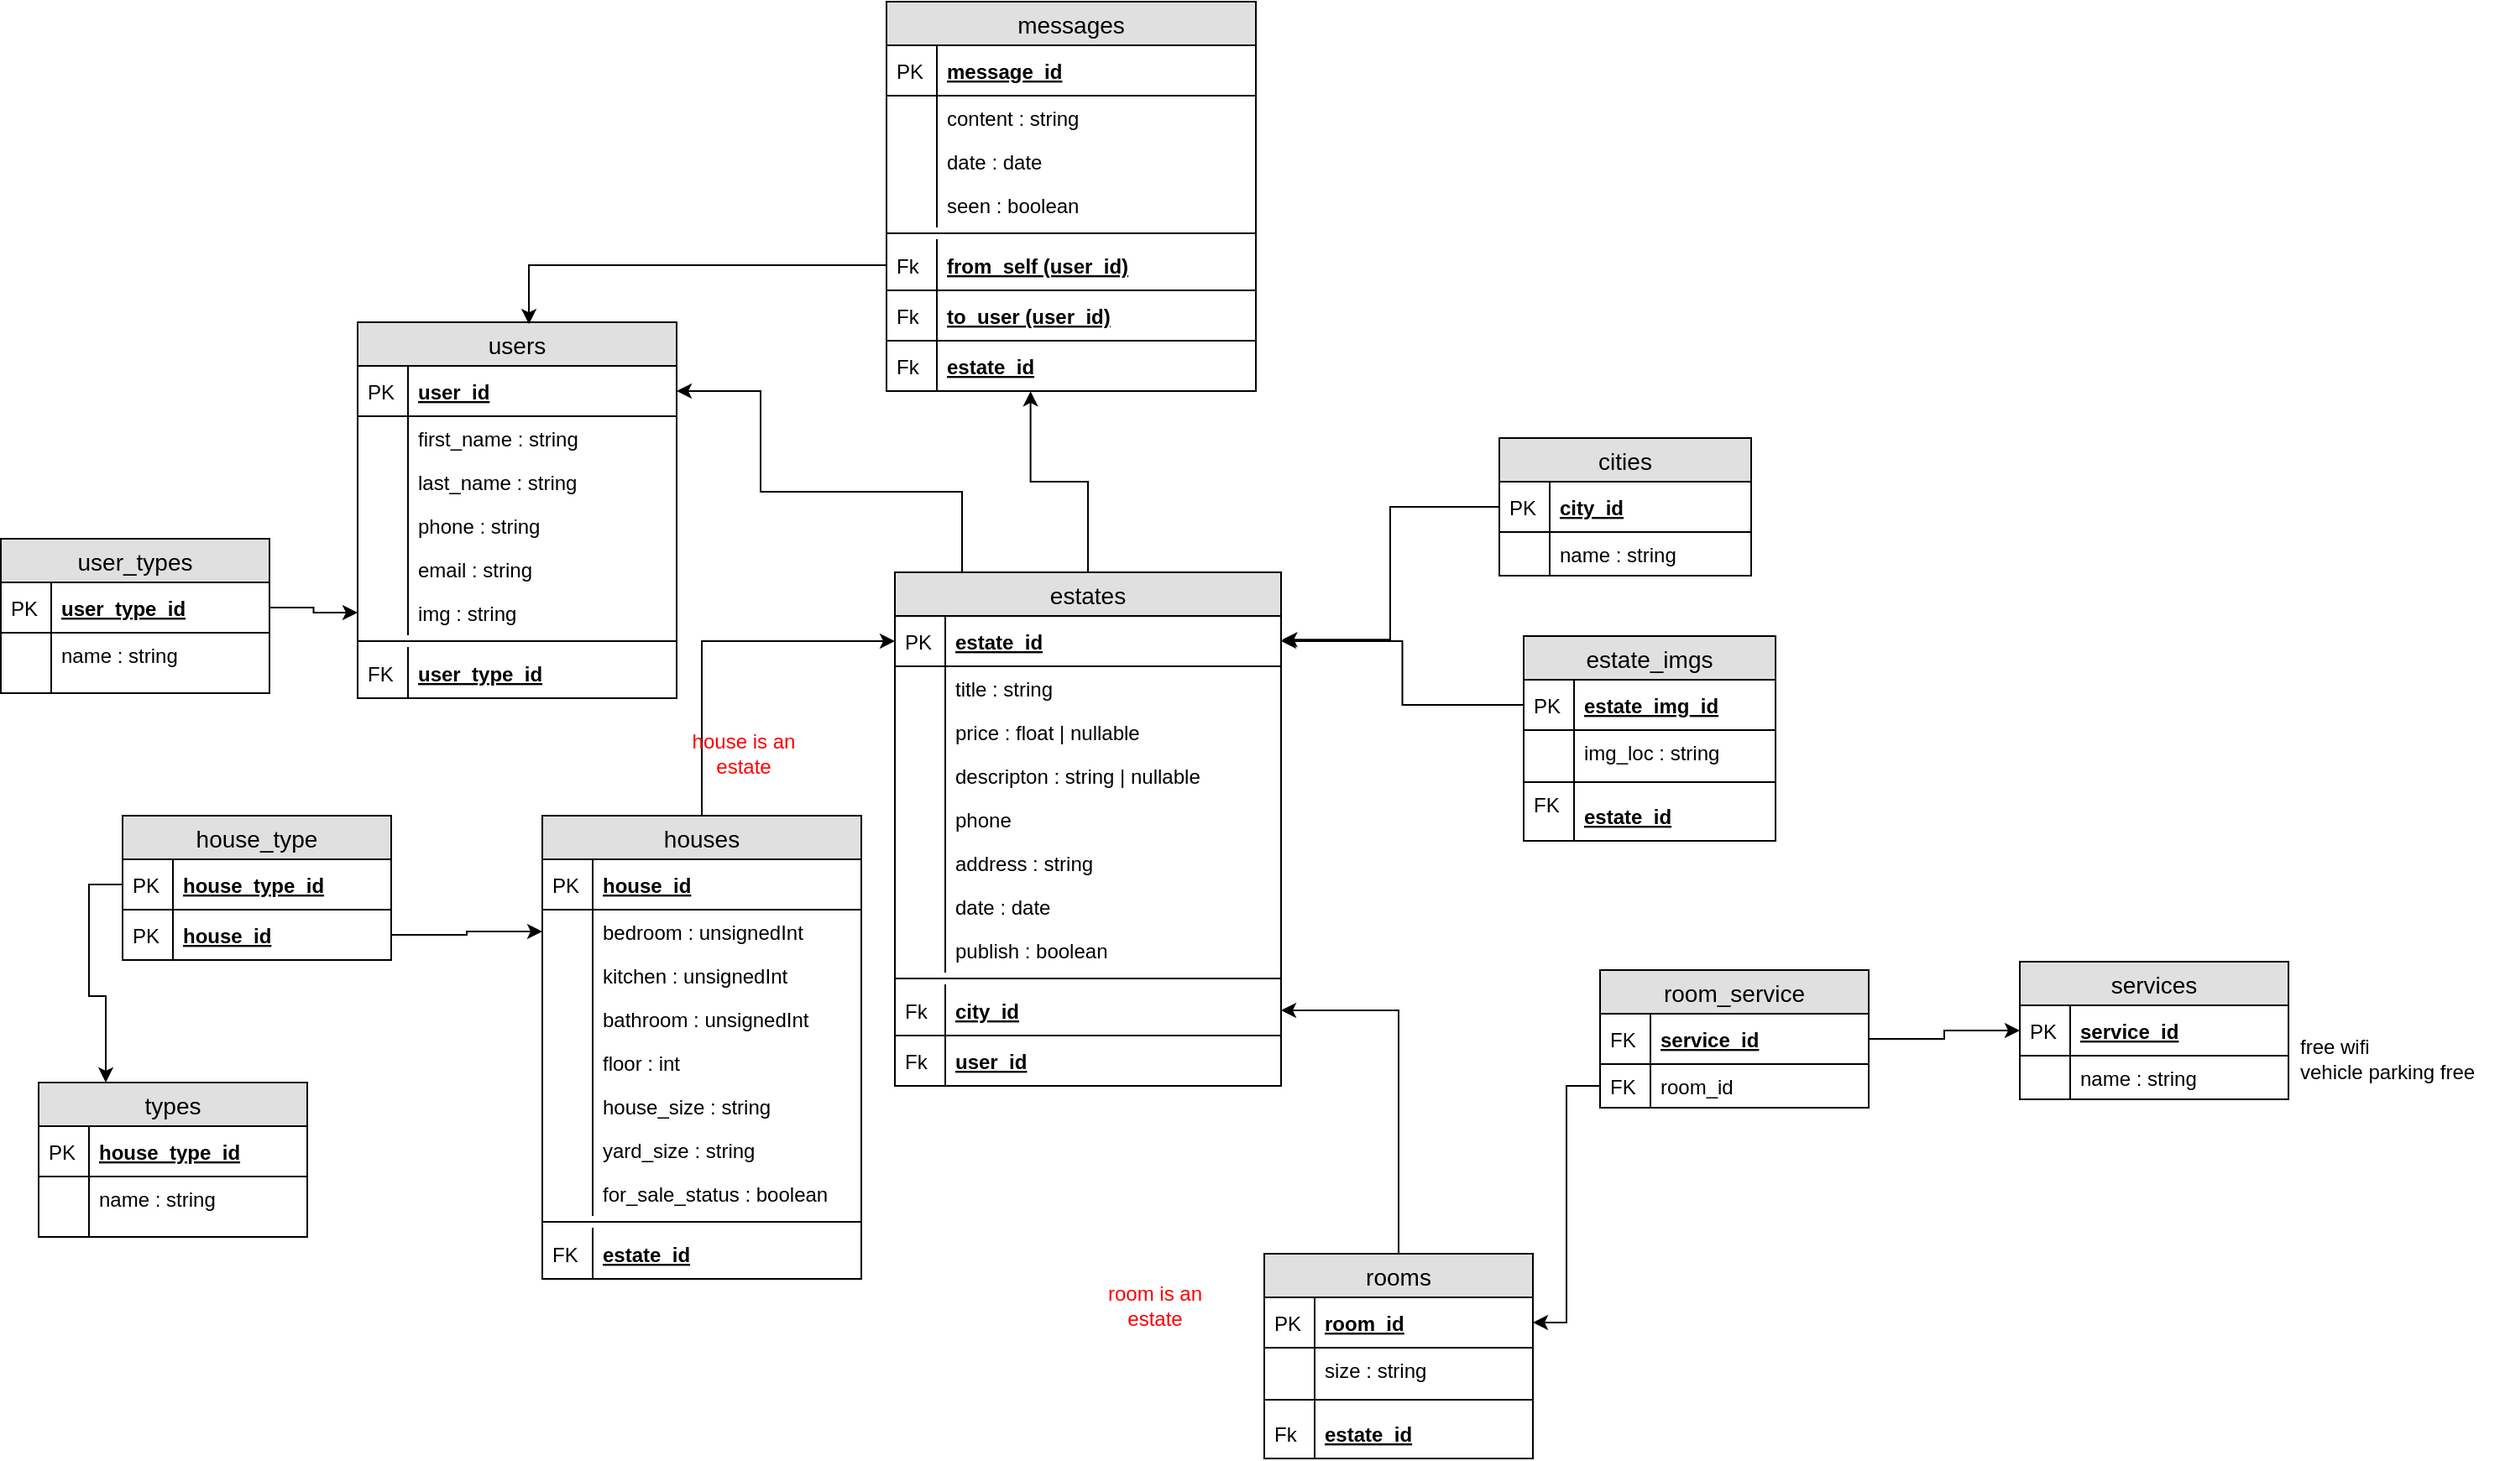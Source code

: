 <mxfile version="10.6.5" type="device"><diagram id="CUeSuuTgmLKHHv7ZmNJ-" name="Page-1"><mxGraphModel dx="824" dy="496" grid="1" gridSize="10" guides="1" tooltips="1" connect="1" arrows="1" fold="1" page="1" pageScale="1" pageWidth="850" pageHeight="1100" math="0" shadow="0"><root><mxCell id="0"/><mxCell id="1" parent="0"/><mxCell id="HLw82QbrshJ_DmkAjoIU-1" style="edgeStyle=orthogonalEdgeStyle;rounded=0;orthogonalLoop=1;jettySize=auto;html=1;exitX=0.5;exitY=0;exitDx=0;exitDy=0;entryX=0;entryY=0.5;entryDx=0;entryDy=0;" parent="1" source="HLw82QbrshJ_DmkAjoIU-2" target="HLw82QbrshJ_DmkAjoIU-57" edge="1"><mxGeometry relative="1" as="geometry"/></mxCell><mxCell id="HLw82QbrshJ_DmkAjoIU-2" value="houses" style="swimlane;fontStyle=0;childLayout=stackLayout;horizontal=1;startSize=26;fillColor=#e0e0e0;horizontalStack=0;resizeParent=1;resizeParentMax=0;resizeLast=0;collapsible=1;marginBottom=0;swimlaneFillColor=#ffffff;align=center;fontSize=14;" parent="1" vertex="1"><mxGeometry x="690" y="743" width="190" height="276" as="geometry"/></mxCell><mxCell id="HLw82QbrshJ_DmkAjoIU-3" value="house_id" style="shape=partialRectangle;top=0;left=0;right=0;bottom=1;align=left;verticalAlign=middle;fillColor=none;spacingLeft=34;spacingRight=4;overflow=hidden;rotatable=0;points=[[0,0.5],[1,0.5]];portConstraint=eastwest;dropTarget=0;fontStyle=5;fontSize=12;" parent="HLw82QbrshJ_DmkAjoIU-2" vertex="1"><mxGeometry y="26" width="190" height="30" as="geometry"/></mxCell><mxCell id="HLw82QbrshJ_DmkAjoIU-4" value="PK" style="shape=partialRectangle;top=0;left=0;bottom=0;fillColor=none;align=left;verticalAlign=middle;spacingLeft=4;spacingRight=4;overflow=hidden;rotatable=0;points=[];portConstraint=eastwest;part=1;fontSize=12;" parent="HLw82QbrshJ_DmkAjoIU-3" vertex="1" connectable="0"><mxGeometry width="30" height="30" as="geometry"/></mxCell><mxCell id="HLw82QbrshJ_DmkAjoIU-5" value="bedroom : unsignedInt" style="shape=partialRectangle;top=0;left=0;right=0;bottom=0;align=left;verticalAlign=top;fillColor=none;spacingLeft=34;spacingRight=4;overflow=hidden;rotatable=0;points=[[0,0.5],[1,0.5]];portConstraint=eastwest;dropTarget=0;fontSize=12;" parent="HLw82QbrshJ_DmkAjoIU-2" vertex="1"><mxGeometry y="56" width="190" height="26" as="geometry"/></mxCell><mxCell id="HLw82QbrshJ_DmkAjoIU-6" value="" style="shape=partialRectangle;top=0;left=0;bottom=0;fillColor=none;align=left;verticalAlign=top;spacingLeft=4;spacingRight=4;overflow=hidden;rotatable=0;points=[];portConstraint=eastwest;part=1;fontSize=12;" parent="HLw82QbrshJ_DmkAjoIU-5" vertex="1" connectable="0"><mxGeometry width="30" height="26" as="geometry"/></mxCell><mxCell id="HLw82QbrshJ_DmkAjoIU-7" value="kitchen : unsignedInt" style="shape=partialRectangle;top=0;left=0;right=0;bottom=0;align=left;verticalAlign=top;fillColor=none;spacingLeft=34;spacingRight=4;overflow=hidden;rotatable=0;points=[[0,0.5],[1,0.5]];portConstraint=eastwest;dropTarget=0;fontSize=12;" parent="HLw82QbrshJ_DmkAjoIU-2" vertex="1"><mxGeometry y="82" width="190" height="26" as="geometry"/></mxCell><mxCell id="HLw82QbrshJ_DmkAjoIU-8" value="" style="shape=partialRectangle;top=0;left=0;bottom=0;fillColor=none;align=left;verticalAlign=top;spacingLeft=4;spacingRight=4;overflow=hidden;rotatable=0;points=[];portConstraint=eastwest;part=1;fontSize=12;" parent="HLw82QbrshJ_DmkAjoIU-7" vertex="1" connectable="0"><mxGeometry width="30" height="26" as="geometry"/></mxCell><mxCell id="HLw82QbrshJ_DmkAjoIU-11" value="bathroom : unsignedInt" style="shape=partialRectangle;top=0;left=0;right=0;bottom=0;align=left;verticalAlign=top;fillColor=none;spacingLeft=34;spacingRight=4;overflow=hidden;rotatable=0;points=[[0,0.5],[1,0.5]];portConstraint=eastwest;dropTarget=0;fontSize=12;" parent="HLw82QbrshJ_DmkAjoIU-2" vertex="1"><mxGeometry y="108" width="190" height="26" as="geometry"/></mxCell><mxCell id="HLw82QbrshJ_DmkAjoIU-12" value="" style="shape=partialRectangle;top=0;left=0;bottom=0;fillColor=none;align=left;verticalAlign=top;spacingLeft=4;spacingRight=4;overflow=hidden;rotatable=0;points=[];portConstraint=eastwest;part=1;fontSize=12;" parent="HLw82QbrshJ_DmkAjoIU-11" vertex="1" connectable="0"><mxGeometry width="30" height="26" as="geometry"/></mxCell><mxCell id="HLw82QbrshJ_DmkAjoIU-13" value="floor : int" style="shape=partialRectangle;top=0;left=0;right=0;bottom=0;align=left;verticalAlign=top;fillColor=none;spacingLeft=34;spacingRight=4;overflow=hidden;rotatable=0;points=[[0,0.5],[1,0.5]];portConstraint=eastwest;dropTarget=0;fontSize=12;" parent="HLw82QbrshJ_DmkAjoIU-2" vertex="1"><mxGeometry y="134" width="190" height="26" as="geometry"/></mxCell><mxCell id="HLw82QbrshJ_DmkAjoIU-14" value="" style="shape=partialRectangle;top=0;left=0;bottom=0;fillColor=none;align=left;verticalAlign=top;spacingLeft=4;spacingRight=4;overflow=hidden;rotatable=0;points=[];portConstraint=eastwest;part=1;fontSize=12;" parent="HLw82QbrshJ_DmkAjoIU-13" vertex="1" connectable="0"><mxGeometry width="30" height="26" as="geometry"/></mxCell><mxCell id="HLw82QbrshJ_DmkAjoIU-15" value="house_size : string" style="shape=partialRectangle;top=0;left=0;right=0;bottom=0;align=left;verticalAlign=top;fillColor=none;spacingLeft=34;spacingRight=4;overflow=hidden;rotatable=0;points=[[0,0.5],[1,0.5]];portConstraint=eastwest;dropTarget=0;fontSize=12;" parent="HLw82QbrshJ_DmkAjoIU-2" vertex="1"><mxGeometry y="160" width="190" height="26" as="geometry"/></mxCell><mxCell id="HLw82QbrshJ_DmkAjoIU-16" value="" style="shape=partialRectangle;top=0;left=0;bottom=0;fillColor=none;align=left;verticalAlign=top;spacingLeft=4;spacingRight=4;overflow=hidden;rotatable=0;points=[];portConstraint=eastwest;part=1;fontSize=12;" parent="HLw82QbrshJ_DmkAjoIU-15" vertex="1" connectable="0"><mxGeometry width="30" height="26" as="geometry"/></mxCell><mxCell id="HLw82QbrshJ_DmkAjoIU-17" value="yard_size : string" style="shape=partialRectangle;top=0;left=0;right=0;bottom=0;align=left;verticalAlign=top;fillColor=none;spacingLeft=34;spacingRight=4;overflow=hidden;rotatable=0;points=[[0,0.5],[1,0.5]];portConstraint=eastwest;dropTarget=0;fontSize=12;" parent="HLw82QbrshJ_DmkAjoIU-2" vertex="1"><mxGeometry y="186" width="190" height="26" as="geometry"/></mxCell><mxCell id="HLw82QbrshJ_DmkAjoIU-18" value="" style="shape=partialRectangle;top=0;left=0;bottom=0;fillColor=none;align=left;verticalAlign=top;spacingLeft=4;spacingRight=4;overflow=hidden;rotatable=0;points=[];portConstraint=eastwest;part=1;fontSize=12;" parent="HLw82QbrshJ_DmkAjoIU-17" vertex="1" connectable="0"><mxGeometry width="30" height="26" as="geometry"/></mxCell><mxCell id="EV3Uhzeo8seoCks9kRmd-1" value="for_sale_status : boolean" style="shape=partialRectangle;top=0;left=0;right=0;bottom=0;align=left;verticalAlign=top;fillColor=none;spacingLeft=34;spacingRight=4;overflow=hidden;rotatable=0;points=[[0,0.5],[1,0.5]];portConstraint=eastwest;dropTarget=0;fontSize=12;" parent="HLw82QbrshJ_DmkAjoIU-2" vertex="1"><mxGeometry y="212" width="190" height="26" as="geometry"/></mxCell><mxCell id="EV3Uhzeo8seoCks9kRmd-2" value="" style="shape=partialRectangle;top=0;left=0;bottom=0;fillColor=none;align=left;verticalAlign=top;spacingLeft=4;spacingRight=4;overflow=hidden;rotatable=0;points=[];portConstraint=eastwest;part=1;fontSize=12;" parent="EV3Uhzeo8seoCks9kRmd-1" vertex="1" connectable="0"><mxGeometry width="30" height="26" as="geometry"/></mxCell><mxCell id="HLw82QbrshJ_DmkAjoIU-19" value="" style="line;strokeWidth=1;fillColor=none;align=left;verticalAlign=middle;spacingTop=-1;spacingLeft=3;spacingRight=3;rotatable=0;labelPosition=right;points=[];portConstraint=eastwest;fontSize=12;" parent="HLw82QbrshJ_DmkAjoIU-2" vertex="1"><mxGeometry y="238" width="190" height="8" as="geometry"/></mxCell><mxCell id="HLw82QbrshJ_DmkAjoIU-20" value="estate_id" style="shape=partialRectangle;top=0;left=0;right=0;bottom=1;align=left;verticalAlign=middle;fillColor=none;spacingLeft=34;spacingRight=4;overflow=hidden;rotatable=0;points=[[0,0.5],[1,0.5]];portConstraint=eastwest;dropTarget=0;fontStyle=5;fontSize=12;" parent="HLw82QbrshJ_DmkAjoIU-2" vertex="1"><mxGeometry y="246" width="190" height="30" as="geometry"/></mxCell><mxCell id="HLw82QbrshJ_DmkAjoIU-21" value="FK" style="shape=partialRectangle;top=0;left=0;bottom=0;fillColor=none;align=left;verticalAlign=middle;spacingLeft=4;spacingRight=4;overflow=hidden;rotatable=0;points=[];portConstraint=eastwest;part=1;fontSize=12;" parent="HLw82QbrshJ_DmkAjoIU-20" vertex="1" connectable="0"><mxGeometry width="30" height="30" as="geometry"/></mxCell><mxCell id="HLw82QbrshJ_DmkAjoIU-22" style="edgeStyle=orthogonalEdgeStyle;rounded=0;orthogonalLoop=1;jettySize=auto;html=1;exitX=0.5;exitY=0;exitDx=0;exitDy=0;entryX=1;entryY=0.5;entryDx=0;entryDy=0;" parent="1" source="HLw82QbrshJ_DmkAjoIU-23" target="HLw82QbrshJ_DmkAjoIU-66" edge="1"><mxGeometry relative="1" as="geometry"/></mxCell><mxCell id="HLw82QbrshJ_DmkAjoIU-23" value="rooms" style="swimlane;fontStyle=0;childLayout=stackLayout;horizontal=1;startSize=26;fillColor=#e0e0e0;horizontalStack=0;resizeParent=1;resizeParentMax=0;resizeLast=0;collapsible=1;marginBottom=0;swimlaneFillColor=#ffffff;align=center;fontSize=14;" parent="1" vertex="1"><mxGeometry x="1120" y="1004" width="160" height="122" as="geometry"/></mxCell><mxCell id="HLw82QbrshJ_DmkAjoIU-24" value="room_id" style="shape=partialRectangle;top=0;left=0;right=0;bottom=1;align=left;verticalAlign=middle;fillColor=none;spacingLeft=34;spacingRight=4;overflow=hidden;rotatable=0;points=[[0,0.5],[1,0.5]];portConstraint=eastwest;dropTarget=0;fontStyle=5;fontSize=12;" parent="HLw82QbrshJ_DmkAjoIU-23" vertex="1"><mxGeometry y="26" width="160" height="30" as="geometry"/></mxCell><mxCell id="HLw82QbrshJ_DmkAjoIU-25" value="PK" style="shape=partialRectangle;top=0;left=0;bottom=0;fillColor=none;align=left;verticalAlign=middle;spacingLeft=4;spacingRight=4;overflow=hidden;rotatable=0;points=[];portConstraint=eastwest;part=1;fontSize=12;" parent="HLw82QbrshJ_DmkAjoIU-24" vertex="1" connectable="0"><mxGeometry width="30" height="30" as="geometry"/></mxCell><mxCell id="HLw82QbrshJ_DmkAjoIU-26" value="size : string" style="shape=partialRectangle;top=0;left=0;right=0;bottom=0;align=left;verticalAlign=top;fillColor=none;spacingLeft=34;spacingRight=4;overflow=hidden;rotatable=0;points=[[0,0.5],[1,0.5]];portConstraint=eastwest;dropTarget=0;fontSize=12;" parent="HLw82QbrshJ_DmkAjoIU-23" vertex="1"><mxGeometry y="56" width="160" height="26" as="geometry"/></mxCell><mxCell id="HLw82QbrshJ_DmkAjoIU-27" value="" style="shape=partialRectangle;top=0;left=0;bottom=0;fillColor=none;align=left;verticalAlign=top;spacingLeft=4;spacingRight=4;overflow=hidden;rotatable=0;points=[];portConstraint=eastwest;part=1;fontSize=12;" parent="HLw82QbrshJ_DmkAjoIU-26" vertex="1" connectable="0"><mxGeometry width="30" height="26" as="geometry"/></mxCell><mxCell id="HLw82QbrshJ_DmkAjoIU-28" value="" style="line;strokeWidth=1;fillColor=none;align=left;verticalAlign=middle;spacingTop=-1;spacingLeft=3;spacingRight=3;rotatable=0;labelPosition=right;points=[];portConstraint=eastwest;fontSize=12;fontFamily=Helvetica;fontColor=#000000;strokeColor=#000000;" parent="HLw82QbrshJ_DmkAjoIU-23" vertex="1"><mxGeometry y="82" width="160" height="10" as="geometry"/></mxCell><mxCell id="HLw82QbrshJ_DmkAjoIU-29" value="" style="shape=partialRectangle;top=0;left=0;bottom=0;fillColor=none;align=left;verticalAlign=top;spacingLeft=4;spacingRight=4;overflow=hidden;rotatable=0;points=[];portConstraint=eastwest;part=1;fontSize=12;" parent="HLw82QbrshJ_DmkAjoIU-28" vertex="1" connectable="0"><mxGeometry width="30" height="10" as="geometry"/></mxCell><mxCell id="HLw82QbrshJ_DmkAjoIU-30" value="estate_id" style="shape=partialRectangle;top=0;left=0;right=0;bottom=1;align=left;verticalAlign=middle;fillColor=none;spacingLeft=34;spacingRight=4;overflow=hidden;rotatable=0;points=[[0,0.5],[1,0.5]];portConstraint=eastwest;dropTarget=0;fontStyle=5;fontSize=12;" parent="HLw82QbrshJ_DmkAjoIU-23" vertex="1"><mxGeometry y="92" width="160" height="30" as="geometry"/></mxCell><mxCell id="HLw82QbrshJ_DmkAjoIU-31" value="Fk" style="shape=partialRectangle;top=0;left=0;bottom=0;fillColor=none;align=left;verticalAlign=middle;spacingLeft=4;spacingRight=4;overflow=hidden;rotatable=0;points=[];portConstraint=eastwest;part=1;fontSize=12;" parent="HLw82QbrshJ_DmkAjoIU-30" vertex="1" connectable="0"><mxGeometry width="30" height="30" as="geometry"/></mxCell><mxCell id="HLw82QbrshJ_DmkAjoIU-32" value="house_type" style="swimlane;fontStyle=0;childLayout=stackLayout;horizontal=1;startSize=26;fillColor=#e0e0e0;horizontalStack=0;resizeParent=1;resizeParentMax=0;resizeLast=0;collapsible=1;marginBottom=0;swimlaneFillColor=#ffffff;align=center;fontSize=14;" parent="1" vertex="1"><mxGeometry x="440" y="743" width="160" height="86" as="geometry"/></mxCell><mxCell id="HLw82QbrshJ_DmkAjoIU-33" value="house_type_id" style="shape=partialRectangle;top=0;left=0;right=0;bottom=1;align=left;verticalAlign=middle;fillColor=none;spacingLeft=34;spacingRight=4;overflow=hidden;rotatable=0;points=[[0,0.5],[1,0.5]];portConstraint=eastwest;dropTarget=0;fontStyle=5;fontSize=12;" parent="HLw82QbrshJ_DmkAjoIU-32" vertex="1"><mxGeometry y="26" width="160" height="30" as="geometry"/></mxCell><mxCell id="HLw82QbrshJ_DmkAjoIU-34" value="PK" style="shape=partialRectangle;top=0;left=0;bottom=0;fillColor=none;align=left;verticalAlign=middle;spacingLeft=4;spacingRight=4;overflow=hidden;rotatable=0;points=[];portConstraint=eastwest;part=1;fontSize=12;" parent="HLw82QbrshJ_DmkAjoIU-33" vertex="1" connectable="0"><mxGeometry width="30" height="30" as="geometry"/></mxCell><mxCell id="HLw82QbrshJ_DmkAjoIU-35" value="house_id" style="shape=partialRectangle;top=0;left=0;right=0;bottom=1;align=left;verticalAlign=middle;fillColor=none;spacingLeft=34;spacingRight=4;overflow=hidden;rotatable=0;points=[[0,0.5],[1,0.5]];portConstraint=eastwest;dropTarget=0;fontStyle=5;fontSize=12;" parent="HLw82QbrshJ_DmkAjoIU-32" vertex="1"><mxGeometry y="56" width="160" height="30" as="geometry"/></mxCell><mxCell id="HLw82QbrshJ_DmkAjoIU-36" value="PK" style="shape=partialRectangle;top=0;left=0;bottom=0;fillColor=none;align=left;verticalAlign=middle;spacingLeft=4;spacingRight=4;overflow=hidden;rotatable=0;points=[];portConstraint=eastwest;part=1;fontSize=12;" parent="HLw82QbrshJ_DmkAjoIU-35" vertex="1" connectable="0"><mxGeometry width="30" height="30" as="geometry"/></mxCell><mxCell id="HLw82QbrshJ_DmkAjoIU-37" value="types" style="swimlane;fontStyle=0;childLayout=stackLayout;horizontal=1;startSize=26;fillColor=#e0e0e0;horizontalStack=0;resizeParent=1;resizeParentMax=0;resizeLast=0;collapsible=1;marginBottom=0;swimlaneFillColor=#ffffff;align=center;fontSize=14;" parent="1" vertex="1"><mxGeometry x="390" y="902" width="160" height="92" as="geometry"/></mxCell><mxCell id="HLw82QbrshJ_DmkAjoIU-38" value="house_type_id" style="shape=partialRectangle;top=0;left=0;right=0;bottom=1;align=left;verticalAlign=middle;fillColor=none;spacingLeft=34;spacingRight=4;overflow=hidden;rotatable=0;points=[[0,0.5],[1,0.5]];portConstraint=eastwest;dropTarget=0;fontStyle=5;fontSize=12;" parent="HLw82QbrshJ_DmkAjoIU-37" vertex="1"><mxGeometry y="26" width="160" height="30" as="geometry"/></mxCell><mxCell id="HLw82QbrshJ_DmkAjoIU-39" value="PK" style="shape=partialRectangle;top=0;left=0;bottom=0;fillColor=none;align=left;verticalAlign=middle;spacingLeft=4;spacingRight=4;overflow=hidden;rotatable=0;points=[];portConstraint=eastwest;part=1;fontSize=12;" parent="HLw82QbrshJ_DmkAjoIU-38" vertex="1" connectable="0"><mxGeometry width="30" height="30" as="geometry"/></mxCell><mxCell id="HLw82QbrshJ_DmkAjoIU-40" value="name : string" style="shape=partialRectangle;top=0;left=0;right=0;bottom=0;align=left;verticalAlign=top;fillColor=none;spacingLeft=34;spacingRight=4;overflow=hidden;rotatable=0;points=[[0,0.5],[1,0.5]];portConstraint=eastwest;dropTarget=0;fontSize=12;" parent="HLw82QbrshJ_DmkAjoIU-37" vertex="1"><mxGeometry y="56" width="160" height="26" as="geometry"/></mxCell><mxCell id="HLw82QbrshJ_DmkAjoIU-41" value="" style="shape=partialRectangle;top=0;left=0;bottom=0;fillColor=none;align=left;verticalAlign=top;spacingLeft=4;spacingRight=4;overflow=hidden;rotatable=0;points=[];portConstraint=eastwest;part=1;fontSize=12;" parent="HLw82QbrshJ_DmkAjoIU-40" vertex="1" connectable="0"><mxGeometry width="30" height="26" as="geometry"/></mxCell><mxCell id="HLw82QbrshJ_DmkAjoIU-42" value="" style="shape=partialRectangle;top=0;left=0;right=0;bottom=0;align=left;verticalAlign=top;fillColor=none;spacingLeft=34;spacingRight=4;overflow=hidden;rotatable=0;points=[[0,0.5],[1,0.5]];portConstraint=eastwest;dropTarget=0;fontSize=12;" parent="HLw82QbrshJ_DmkAjoIU-37" vertex="1"><mxGeometry y="82" width="160" height="10" as="geometry"/></mxCell><mxCell id="HLw82QbrshJ_DmkAjoIU-43" value="" style="shape=partialRectangle;top=0;left=0;bottom=0;fillColor=none;align=left;verticalAlign=top;spacingLeft=4;spacingRight=4;overflow=hidden;rotatable=0;points=[];portConstraint=eastwest;part=1;fontSize=12;" parent="HLw82QbrshJ_DmkAjoIU-42" vertex="1" connectable="0"><mxGeometry width="30" height="10" as="geometry"/></mxCell><mxCell id="HLw82QbrshJ_DmkAjoIU-44" value="estate_imgs" style="swimlane;fontStyle=0;childLayout=stackLayout;horizontal=1;startSize=26;fillColor=#e0e0e0;horizontalStack=0;resizeParent=1;resizeParentMax=0;resizeLast=0;collapsible=1;marginBottom=0;swimlaneFillColor=#ffffff;align=center;fontSize=14;" parent="1" vertex="1"><mxGeometry x="1274.5" y="636" width="150" height="122" as="geometry"/></mxCell><mxCell id="HLw82QbrshJ_DmkAjoIU-45" value="estate_img_id" style="shape=partialRectangle;top=0;left=0;right=0;bottom=1;align=left;verticalAlign=middle;fillColor=none;spacingLeft=34;spacingRight=4;overflow=hidden;rotatable=0;points=[[0,0.5],[1,0.5]];portConstraint=eastwest;dropTarget=0;fontStyle=5;fontSize=12;" parent="HLw82QbrshJ_DmkAjoIU-44" vertex="1"><mxGeometry y="26" width="150" height="30" as="geometry"/></mxCell><mxCell id="HLw82QbrshJ_DmkAjoIU-46" value="PK" style="shape=partialRectangle;top=0;left=0;bottom=0;fillColor=none;align=left;verticalAlign=middle;spacingLeft=4;spacingRight=4;overflow=hidden;rotatable=0;points=[];portConstraint=eastwest;part=1;fontSize=12;" parent="HLw82QbrshJ_DmkAjoIU-45" vertex="1" connectable="0"><mxGeometry width="30" height="30" as="geometry"/></mxCell><mxCell id="HLw82QbrshJ_DmkAjoIU-47" value="img_loc : string" style="shape=partialRectangle;top=0;left=0;right=0;bottom=0;align=left;verticalAlign=top;fillColor=none;spacingLeft=34;spacingRight=4;overflow=hidden;rotatable=0;points=[[0,0.5],[1,0.5]];portConstraint=eastwest;dropTarget=0;fontSize=12;" parent="HLw82QbrshJ_DmkAjoIU-44" vertex="1"><mxGeometry y="56" width="150" height="26" as="geometry"/></mxCell><mxCell id="HLw82QbrshJ_DmkAjoIU-48" value="" style="shape=partialRectangle;top=0;left=0;bottom=0;fillColor=none;align=left;verticalAlign=top;spacingLeft=4;spacingRight=4;overflow=hidden;rotatable=0;points=[];portConstraint=eastwest;part=1;fontSize=12;" parent="HLw82QbrshJ_DmkAjoIU-47" vertex="1" connectable="0"><mxGeometry width="30" height="26" as="geometry"/></mxCell><mxCell id="HLw82QbrshJ_DmkAjoIU-49" value="" style="line;strokeWidth=1;fillColor=none;align=left;verticalAlign=middle;spacingTop=-1;spacingLeft=3;spacingRight=3;rotatable=0;labelPosition=right;points=[];portConstraint=eastwest;fontSize=12;fontFamily=Helvetica;fontColor=#000000;strokeColor=#000000;" parent="HLw82QbrshJ_DmkAjoIU-44" vertex="1"><mxGeometry y="82" width="150" height="10" as="geometry"/></mxCell><mxCell id="HLw82QbrshJ_DmkAjoIU-50" value="" style="shape=partialRectangle;top=0;left=0;bottom=0;fillColor=none;align=left;verticalAlign=top;spacingLeft=4;spacingRight=4;overflow=hidden;rotatable=0;points=[];portConstraint=eastwest;part=1;fontSize=12;" parent="HLw82QbrshJ_DmkAjoIU-49" vertex="1" connectable="0"><mxGeometry width="30" height="10" as="geometry"/></mxCell><mxCell id="HLw82QbrshJ_DmkAjoIU-51" value="estate_id" style="shape=partialRectangle;top=0;left=0;right=0;bottom=1;align=left;verticalAlign=middle;fillColor=none;spacingLeft=34;spacingRight=4;overflow=hidden;rotatable=0;points=[[0,0.5],[1,0.5]];portConstraint=eastwest;dropTarget=0;fontStyle=5;fontSize=12;" parent="HLw82QbrshJ_DmkAjoIU-44" vertex="1"><mxGeometry y="92" width="150" height="30" as="geometry"/></mxCell><mxCell id="HLw82QbrshJ_DmkAjoIU-52" value="FK&#10;" style="shape=partialRectangle;top=0;left=0;bottom=0;fillColor=none;align=left;verticalAlign=middle;spacingLeft=4;spacingRight=4;overflow=hidden;rotatable=0;points=[];portConstraint=eastwest;part=1;fontSize=12;" parent="HLw82QbrshJ_DmkAjoIU-51" vertex="1" connectable="0"><mxGeometry width="30" height="30" as="geometry"/></mxCell><mxCell id="HLw82QbrshJ_DmkAjoIU-53" style="edgeStyle=orthogonalEdgeStyle;rounded=0;orthogonalLoop=1;jettySize=auto;html=1;exitX=0;exitY=0.5;exitDx=0;exitDy=0;entryX=0.25;entryY=0;entryDx=0;entryDy=0;" parent="1" source="HLw82QbrshJ_DmkAjoIU-33" target="HLw82QbrshJ_DmkAjoIU-37" edge="1"><mxGeometry relative="1" as="geometry"/></mxCell><mxCell id="HLw82QbrshJ_DmkAjoIU-54" style="edgeStyle=orthogonalEdgeStyle;rounded=0;orthogonalLoop=1;jettySize=auto;html=1;exitX=1;exitY=0.5;exitDx=0;exitDy=0;entryX=0;entryY=0.5;entryDx=0;entryDy=0;" parent="1" source="HLw82QbrshJ_DmkAjoIU-35" target="HLw82QbrshJ_DmkAjoIU-5" edge="1"><mxGeometry relative="1" as="geometry"/></mxCell><mxCell id="HLw82QbrshJ_DmkAjoIU-55" style="edgeStyle=orthogonalEdgeStyle;rounded=0;orthogonalLoop=1;jettySize=auto;html=1;exitX=0.25;exitY=0;exitDx=0;exitDy=0;entryX=1;entryY=0.5;entryDx=0;entryDy=0;" parent="1" source="HLw82QbrshJ_DmkAjoIU-56" target="HLw82QbrshJ_DmkAjoIU-73" edge="1"><mxGeometry relative="1" as="geometry"><Array as="points"><mxPoint x="940" y="550"/><mxPoint x="820" y="550"/><mxPoint x="820" y="490"/></Array></mxGeometry></mxCell><mxCell id="890-GaGVXH1TkGIWrbgi-12" style="edgeStyle=orthogonalEdgeStyle;rounded=0;orthogonalLoop=1;jettySize=auto;html=1;exitX=0.5;exitY=0;exitDx=0;exitDy=0;entryX=0.39;entryY=1.003;entryDx=0;entryDy=0;entryPerimeter=0;" parent="1" source="HLw82QbrshJ_DmkAjoIU-56" target="HLw82QbrshJ_DmkAjoIU-106" edge="1"><mxGeometry relative="1" as="geometry"/></mxCell><mxCell id="HLw82QbrshJ_DmkAjoIU-56" value="estates" style="swimlane;fontStyle=0;childLayout=stackLayout;horizontal=1;startSize=26;fillColor=#e0e0e0;horizontalStack=0;resizeParent=1;resizeParentMax=0;resizeLast=0;collapsible=1;marginBottom=0;swimlaneFillColor=#ffffff;align=center;fontSize=14;" parent="1" vertex="1"><mxGeometry x="900" y="598" width="230" height="306" as="geometry"/></mxCell><mxCell id="HLw82QbrshJ_DmkAjoIU-57" value="estate_id" style="shape=partialRectangle;top=0;left=0;right=0;bottom=1;align=left;verticalAlign=middle;fillColor=none;spacingLeft=34;spacingRight=4;overflow=hidden;rotatable=0;points=[[0,0.5],[1,0.5]];portConstraint=eastwest;dropTarget=0;fontStyle=5;fontSize=12;" parent="HLw82QbrshJ_DmkAjoIU-56" vertex="1"><mxGeometry y="26" width="230" height="30" as="geometry"/></mxCell><mxCell id="HLw82QbrshJ_DmkAjoIU-58" value="PK" style="shape=partialRectangle;top=0;left=0;bottom=0;fillColor=none;align=left;verticalAlign=middle;spacingLeft=4;spacingRight=4;overflow=hidden;rotatable=0;points=[];portConstraint=eastwest;part=1;fontSize=12;" parent="HLw82QbrshJ_DmkAjoIU-57" vertex="1" connectable="0"><mxGeometry width="30" height="30" as="geometry"/></mxCell><mxCell id="iZ4RIXeEhnye1pGXJ20V-3" value="title : string" style="shape=partialRectangle;top=0;left=0;right=0;bottom=0;align=left;verticalAlign=top;fillColor=none;spacingLeft=34;spacingRight=4;overflow=hidden;rotatable=0;points=[[0,0.5],[1,0.5]];portConstraint=eastwest;dropTarget=0;fontSize=12;" parent="HLw82QbrshJ_DmkAjoIU-56" vertex="1"><mxGeometry y="56" width="230" height="26" as="geometry"/></mxCell><mxCell id="iZ4RIXeEhnye1pGXJ20V-4" value="" style="shape=partialRectangle;top=0;left=0;bottom=0;fillColor=none;align=left;verticalAlign=top;spacingLeft=4;spacingRight=4;overflow=hidden;rotatable=0;points=[];portConstraint=eastwest;part=1;fontSize=12;" parent="iZ4RIXeEhnye1pGXJ20V-3" vertex="1" connectable="0"><mxGeometry width="30" height="26" as="geometry"/></mxCell><mxCell id="HLw82QbrshJ_DmkAjoIU-59" value="price : float | nullable" style="shape=partialRectangle;top=0;left=0;right=0;bottom=0;align=left;verticalAlign=top;fillColor=none;spacingLeft=34;spacingRight=4;overflow=hidden;rotatable=0;points=[[0,0.5],[1,0.5]];portConstraint=eastwest;dropTarget=0;fontSize=12;" parent="HLw82QbrshJ_DmkAjoIU-56" vertex="1"><mxGeometry y="82" width="230" height="26" as="geometry"/></mxCell><mxCell id="HLw82QbrshJ_DmkAjoIU-60" value="" style="shape=partialRectangle;top=0;left=0;bottom=0;fillColor=none;align=left;verticalAlign=top;spacingLeft=4;spacingRight=4;overflow=hidden;rotatable=0;points=[];portConstraint=eastwest;part=1;fontSize=12;" parent="HLw82QbrshJ_DmkAjoIU-59" vertex="1" connectable="0"><mxGeometry width="30" height="26" as="geometry"/></mxCell><mxCell id="iZ4RIXeEhnye1pGXJ20V-5" value="descripton : string | nullable" style="shape=partialRectangle;top=0;left=0;right=0;bottom=0;align=left;verticalAlign=top;fillColor=none;spacingLeft=34;spacingRight=4;overflow=hidden;rotatable=0;points=[[0,0.5],[1,0.5]];portConstraint=eastwest;dropTarget=0;fontSize=12;" parent="HLw82QbrshJ_DmkAjoIU-56" vertex="1"><mxGeometry y="108" width="230" height="26" as="geometry"/></mxCell><mxCell id="iZ4RIXeEhnye1pGXJ20V-6" value="" style="shape=partialRectangle;top=0;left=0;bottom=0;fillColor=none;align=left;verticalAlign=top;spacingLeft=4;spacingRight=4;overflow=hidden;rotatable=0;points=[];portConstraint=eastwest;part=1;fontSize=12;" parent="iZ4RIXeEhnye1pGXJ20V-5" vertex="1" connectable="0"><mxGeometry width="30" height="26" as="geometry"/></mxCell><mxCell id="iZ4RIXeEhnye1pGXJ20V-1" value="phone" style="shape=partialRectangle;top=0;left=0;right=0;bottom=0;align=left;verticalAlign=top;fillColor=none;spacingLeft=34;spacingRight=4;overflow=hidden;rotatable=0;points=[[0,0.5],[1,0.5]];portConstraint=eastwest;dropTarget=0;fontSize=12;" parent="HLw82QbrshJ_DmkAjoIU-56" vertex="1"><mxGeometry y="134" width="230" height="26" as="geometry"/></mxCell><mxCell id="iZ4RIXeEhnye1pGXJ20V-2" value="" style="shape=partialRectangle;top=0;left=0;bottom=0;fillColor=none;align=left;verticalAlign=top;spacingLeft=4;spacingRight=4;overflow=hidden;rotatable=0;points=[];portConstraint=eastwest;part=1;fontSize=12;" parent="iZ4RIXeEhnye1pGXJ20V-1" vertex="1" connectable="0"><mxGeometry width="30" height="26" as="geometry"/></mxCell><mxCell id="HLw82QbrshJ_DmkAjoIU-61" value="address : string" style="shape=partialRectangle;top=0;left=0;right=0;bottom=0;align=left;verticalAlign=top;fillColor=none;spacingLeft=34;spacingRight=4;overflow=hidden;rotatable=0;points=[[0,0.5],[1,0.5]];portConstraint=eastwest;dropTarget=0;fontSize=12;" parent="HLw82QbrshJ_DmkAjoIU-56" vertex="1"><mxGeometry y="160" width="230" height="26" as="geometry"/></mxCell><mxCell id="HLw82QbrshJ_DmkAjoIU-62" value="" style="shape=partialRectangle;top=0;left=0;bottom=0;fillColor=none;align=left;verticalAlign=top;spacingLeft=4;spacingRight=4;overflow=hidden;rotatable=0;points=[];portConstraint=eastwest;part=1;fontSize=12;" parent="HLw82QbrshJ_DmkAjoIU-61" vertex="1" connectable="0"><mxGeometry width="30" height="26" as="geometry"/></mxCell><mxCell id="HLw82QbrshJ_DmkAjoIU-63" value="date : date" style="shape=partialRectangle;top=0;left=0;right=0;bottom=0;align=left;verticalAlign=top;fillColor=none;spacingLeft=34;spacingRight=4;overflow=hidden;rotatable=0;points=[[0,0.5],[1,0.5]];portConstraint=eastwest;dropTarget=0;fontSize=12;" parent="HLw82QbrshJ_DmkAjoIU-56" vertex="1"><mxGeometry y="186" width="230" height="26" as="geometry"/></mxCell><mxCell id="HLw82QbrshJ_DmkAjoIU-64" value="" style="shape=partialRectangle;top=0;left=0;bottom=0;fillColor=none;align=left;verticalAlign=top;spacingLeft=4;spacingRight=4;overflow=hidden;rotatable=0;points=[];portConstraint=eastwest;part=1;fontSize=12;" parent="HLw82QbrshJ_DmkAjoIU-63" vertex="1" connectable="0"><mxGeometry width="30" height="26" as="geometry"/></mxCell><mxCell id="iZ4RIXeEhnye1pGXJ20V-8" value="publish : boolean" style="shape=partialRectangle;top=0;left=0;right=0;bottom=0;align=left;verticalAlign=top;fillColor=none;spacingLeft=34;spacingRight=4;overflow=hidden;rotatable=0;points=[[0,0.5],[1,0.5]];portConstraint=eastwest;dropTarget=0;fontSize=12;" parent="HLw82QbrshJ_DmkAjoIU-56" vertex="1"><mxGeometry y="212" width="230" height="26" as="geometry"/></mxCell><mxCell id="iZ4RIXeEhnye1pGXJ20V-9" value="" style="shape=partialRectangle;top=0;left=0;bottom=0;fillColor=none;align=left;verticalAlign=top;spacingLeft=4;spacingRight=4;overflow=hidden;rotatable=0;points=[];portConstraint=eastwest;part=1;fontSize=12;" parent="iZ4RIXeEhnye1pGXJ20V-8" vertex="1" connectable="0"><mxGeometry width="30" height="26" as="geometry"/></mxCell><mxCell id="HLw82QbrshJ_DmkAjoIU-65" value="" style="line;strokeWidth=1;fillColor=none;align=left;verticalAlign=middle;spacingTop=-1;spacingLeft=3;spacingRight=3;rotatable=0;labelPosition=right;points=[];portConstraint=eastwest;fontSize=12;" parent="HLw82QbrshJ_DmkAjoIU-56" vertex="1"><mxGeometry y="238" width="230" height="8" as="geometry"/></mxCell><mxCell id="HLw82QbrshJ_DmkAjoIU-66" value="city_id" style="shape=partialRectangle;top=0;left=0;right=0;bottom=1;align=left;verticalAlign=middle;fillColor=none;spacingLeft=34;spacingRight=4;overflow=hidden;rotatable=0;points=[[0,0.5],[1,0.5]];portConstraint=eastwest;dropTarget=0;fontStyle=5;fontSize=12;" parent="HLw82QbrshJ_DmkAjoIU-56" vertex="1"><mxGeometry y="246" width="230" height="30" as="geometry"/></mxCell><mxCell id="HLw82QbrshJ_DmkAjoIU-67" value="Fk" style="shape=partialRectangle;top=0;left=0;bottom=0;fillColor=none;align=left;verticalAlign=middle;spacingLeft=4;spacingRight=4;overflow=hidden;rotatable=0;points=[];portConstraint=eastwest;part=1;fontSize=12;" parent="HLw82QbrshJ_DmkAjoIU-66" vertex="1" connectable="0"><mxGeometry width="30" height="30" as="geometry"/></mxCell><mxCell id="HLw82QbrshJ_DmkAjoIU-68" value="user_id" style="shape=partialRectangle;top=0;left=0;right=0;bottom=1;align=left;verticalAlign=middle;fillColor=none;spacingLeft=34;spacingRight=4;overflow=hidden;rotatable=0;points=[[0,0.5],[1,0.5]];portConstraint=eastwest;dropTarget=0;fontStyle=5;fontSize=12;" parent="HLw82QbrshJ_DmkAjoIU-56" vertex="1"><mxGeometry y="276" width="230" height="30" as="geometry"/></mxCell><mxCell id="HLw82QbrshJ_DmkAjoIU-69" value="Fk" style="shape=partialRectangle;top=0;left=0;bottom=0;fillColor=none;align=left;verticalAlign=middle;spacingLeft=4;spacingRight=4;overflow=hidden;rotatable=0;points=[];portConstraint=eastwest;part=1;fontSize=12;" parent="HLw82QbrshJ_DmkAjoIU-68" vertex="1" connectable="0"><mxGeometry width="30" height="30" as="geometry"/></mxCell><mxCell id="HLw82QbrshJ_DmkAjoIU-70" style="edgeStyle=orthogonalEdgeStyle;rounded=0;orthogonalLoop=1;jettySize=auto;html=1;exitX=0;exitY=0.5;exitDx=0;exitDy=0;entryX=1;entryY=0.5;entryDx=0;entryDy=0;" parent="1" source="HLw82QbrshJ_DmkAjoIU-45" target="HLw82QbrshJ_DmkAjoIU-57" edge="1"><mxGeometry relative="1" as="geometry"/></mxCell><mxCell id="HLw82QbrshJ_DmkAjoIU-71" value="house is an estate" style="text;html=1;strokeColor=none;fillColor=none;align=center;verticalAlign=middle;whiteSpace=wrap;rounded=0;fontColor=#FF0000;" parent="1" vertex="1"><mxGeometry x="775" y="696" width="70" height="20" as="geometry"/></mxCell><mxCell id="HLw82QbrshJ_DmkAjoIU-72" value="users" style="swimlane;fontStyle=0;childLayout=stackLayout;horizontal=1;startSize=26;fillColor=#e0e0e0;horizontalStack=0;resizeParent=1;resizeParentMax=0;resizeLast=0;collapsible=1;marginBottom=0;swimlaneFillColor=#ffffff;align=center;fontSize=14;" parent="1" vertex="1"><mxGeometry x="580" y="449" width="190" height="224" as="geometry"/></mxCell><mxCell id="HLw82QbrshJ_DmkAjoIU-73" value="user_id" style="shape=partialRectangle;top=0;left=0;right=0;bottom=1;align=left;verticalAlign=middle;fillColor=none;spacingLeft=34;spacingRight=4;overflow=hidden;rotatable=0;points=[[0,0.5],[1,0.5]];portConstraint=eastwest;dropTarget=0;fontStyle=5;fontSize=12;" parent="HLw82QbrshJ_DmkAjoIU-72" vertex="1"><mxGeometry y="26" width="190" height="30" as="geometry"/></mxCell><mxCell id="HLw82QbrshJ_DmkAjoIU-74" value="PK" style="shape=partialRectangle;top=0;left=0;bottom=0;fillColor=none;align=left;verticalAlign=middle;spacingLeft=4;spacingRight=4;overflow=hidden;rotatable=0;points=[];portConstraint=eastwest;part=1;fontSize=12;" parent="HLw82QbrshJ_DmkAjoIU-73" vertex="1" connectable="0"><mxGeometry width="30" height="30" as="geometry"/></mxCell><mxCell id="HLw82QbrshJ_DmkAjoIU-75" value="first_name : string" style="shape=partialRectangle;top=0;left=0;right=0;bottom=0;align=left;verticalAlign=top;fillColor=none;spacingLeft=34;spacingRight=4;overflow=hidden;rotatable=0;points=[[0,0.5],[1,0.5]];portConstraint=eastwest;dropTarget=0;fontSize=12;" parent="HLw82QbrshJ_DmkAjoIU-72" vertex="1"><mxGeometry y="56" width="190" height="26" as="geometry"/></mxCell><mxCell id="HLw82QbrshJ_DmkAjoIU-76" value="" style="shape=partialRectangle;top=0;left=0;bottom=0;fillColor=none;align=left;verticalAlign=top;spacingLeft=4;spacingRight=4;overflow=hidden;rotatable=0;points=[];portConstraint=eastwest;part=1;fontSize=12;" parent="HLw82QbrshJ_DmkAjoIU-75" vertex="1" connectable="0"><mxGeometry width="30" height="26" as="geometry"/></mxCell><mxCell id="HLw82QbrshJ_DmkAjoIU-77" value="last_name : string" style="shape=partialRectangle;top=0;left=0;right=0;bottom=0;align=left;verticalAlign=top;fillColor=none;spacingLeft=34;spacingRight=4;overflow=hidden;rotatable=0;points=[[0,0.5],[1,0.5]];portConstraint=eastwest;dropTarget=0;fontSize=12;" parent="HLw82QbrshJ_DmkAjoIU-72" vertex="1"><mxGeometry y="82" width="190" height="26" as="geometry"/></mxCell><mxCell id="HLw82QbrshJ_DmkAjoIU-78" value="" style="shape=partialRectangle;top=0;left=0;bottom=0;fillColor=none;align=left;verticalAlign=top;spacingLeft=4;spacingRight=4;overflow=hidden;rotatable=0;points=[];portConstraint=eastwest;part=1;fontSize=12;" parent="HLw82QbrshJ_DmkAjoIU-77" vertex="1" connectable="0"><mxGeometry width="30" height="26" as="geometry"/></mxCell><mxCell id="HLw82QbrshJ_DmkAjoIU-79" value="phone : string" style="shape=partialRectangle;top=0;left=0;right=0;bottom=0;align=left;verticalAlign=top;fillColor=none;spacingLeft=34;spacingRight=4;overflow=hidden;rotatable=0;points=[[0,0.5],[1,0.5]];portConstraint=eastwest;dropTarget=0;fontSize=12;" parent="HLw82QbrshJ_DmkAjoIU-72" vertex="1"><mxGeometry y="108" width="190" height="26" as="geometry"/></mxCell><mxCell id="HLw82QbrshJ_DmkAjoIU-80" value="" style="shape=partialRectangle;top=0;left=0;bottom=0;fillColor=none;align=left;verticalAlign=top;spacingLeft=4;spacingRight=4;overflow=hidden;rotatable=0;points=[];portConstraint=eastwest;part=1;fontSize=12;" parent="HLw82QbrshJ_DmkAjoIU-79" vertex="1" connectable="0"><mxGeometry width="30" height="26" as="geometry"/></mxCell><mxCell id="HLw82QbrshJ_DmkAjoIU-81" value="email : string" style="shape=partialRectangle;top=0;left=0;right=0;bottom=0;align=left;verticalAlign=top;fillColor=none;spacingLeft=34;spacingRight=4;overflow=hidden;rotatable=0;points=[[0,0.5],[1,0.5]];portConstraint=eastwest;dropTarget=0;fontSize=12;" parent="HLw82QbrshJ_DmkAjoIU-72" vertex="1"><mxGeometry y="134" width="190" height="26" as="geometry"/></mxCell><mxCell id="HLw82QbrshJ_DmkAjoIU-82" value="" style="shape=partialRectangle;top=0;left=0;bottom=0;fillColor=none;align=left;verticalAlign=top;spacingLeft=4;spacingRight=4;overflow=hidden;rotatable=0;points=[];portConstraint=eastwest;part=1;fontSize=12;" parent="HLw82QbrshJ_DmkAjoIU-81" vertex="1" connectable="0"><mxGeometry width="30" height="26" as="geometry"/></mxCell><mxCell id="HLw82QbrshJ_DmkAjoIU-83" value="img : string" style="shape=partialRectangle;top=0;left=0;right=0;bottom=0;align=left;verticalAlign=top;fillColor=none;spacingLeft=34;spacingRight=4;overflow=hidden;rotatable=0;points=[[0,0.5],[1,0.5]];portConstraint=eastwest;dropTarget=0;fontSize=12;" parent="HLw82QbrshJ_DmkAjoIU-72" vertex="1"><mxGeometry y="160" width="190" height="26" as="geometry"/></mxCell><mxCell id="HLw82QbrshJ_DmkAjoIU-84" value="" style="shape=partialRectangle;top=0;left=0;bottom=0;fillColor=none;align=left;verticalAlign=top;spacingLeft=4;spacingRight=4;overflow=hidden;rotatable=0;points=[];portConstraint=eastwest;part=1;fontSize=12;" parent="HLw82QbrshJ_DmkAjoIU-83" vertex="1" connectable="0"><mxGeometry width="30" height="26" as="geometry"/></mxCell><mxCell id="890-GaGVXH1TkGIWrbgi-11" value="" style="line;strokeWidth=1;fillColor=none;align=left;verticalAlign=middle;spacingTop=-1;spacingLeft=3;spacingRight=3;rotatable=0;labelPosition=right;points=[];portConstraint=eastwest;fontSize=12;" parent="HLw82QbrshJ_DmkAjoIU-72" vertex="1"><mxGeometry y="186" width="190" height="8" as="geometry"/></mxCell><mxCell id="890-GaGVXH1TkGIWrbgi-9" value="user_type_id" style="shape=partialRectangle;top=0;left=0;right=0;bottom=1;align=left;verticalAlign=middle;fillColor=none;spacingLeft=34;spacingRight=4;overflow=hidden;rotatable=0;points=[[0,0.5],[1,0.5]];portConstraint=eastwest;dropTarget=0;fontStyle=5;fontSize=12;" parent="HLw82QbrshJ_DmkAjoIU-72" vertex="1"><mxGeometry y="194" width="190" height="30" as="geometry"/></mxCell><mxCell id="890-GaGVXH1TkGIWrbgi-10" value="FK" style="shape=partialRectangle;top=0;left=0;bottom=0;fillColor=none;align=left;verticalAlign=middle;spacingLeft=4;spacingRight=4;overflow=hidden;rotatable=0;points=[];portConstraint=eastwest;part=1;fontSize=12;" parent="890-GaGVXH1TkGIWrbgi-9" vertex="1" connectable="0"><mxGeometry width="30" height="30" as="geometry"/></mxCell><mxCell id="HLw82QbrshJ_DmkAjoIU-85" value="cities" style="swimlane;fontStyle=0;childLayout=stackLayout;horizontal=1;startSize=26;fillColor=#e0e0e0;horizontalStack=0;resizeParent=1;resizeParentMax=0;resizeLast=0;collapsible=1;marginBottom=0;swimlaneFillColor=#ffffff;align=center;fontSize=14;" parent="1" vertex="1"><mxGeometry x="1260" y="518" width="150" height="82" as="geometry"/></mxCell><mxCell id="HLw82QbrshJ_DmkAjoIU-86" value="city_id" style="shape=partialRectangle;top=0;left=0;right=0;bottom=1;align=left;verticalAlign=middle;fillColor=none;spacingLeft=34;spacingRight=4;overflow=hidden;rotatable=0;points=[[0,0.5],[1,0.5]];portConstraint=eastwest;dropTarget=0;fontStyle=5;fontSize=12;" parent="HLw82QbrshJ_DmkAjoIU-85" vertex="1"><mxGeometry y="26" width="150" height="30" as="geometry"/></mxCell><mxCell id="HLw82QbrshJ_DmkAjoIU-87" value="PK" style="shape=partialRectangle;top=0;left=0;bottom=0;fillColor=none;align=left;verticalAlign=middle;spacingLeft=4;spacingRight=4;overflow=hidden;rotatable=0;points=[];portConstraint=eastwest;part=1;fontSize=12;" parent="HLw82QbrshJ_DmkAjoIU-86" vertex="1" connectable="0"><mxGeometry width="30" height="30" as="geometry"/></mxCell><mxCell id="HLw82QbrshJ_DmkAjoIU-88" value="name : string" style="shape=partialRectangle;top=0;left=0;right=0;bottom=0;align=left;verticalAlign=top;fillColor=none;spacingLeft=34;spacingRight=4;overflow=hidden;rotatable=0;points=[[0,0.5],[1,0.5]];portConstraint=eastwest;dropTarget=0;fontSize=12;" parent="HLw82QbrshJ_DmkAjoIU-85" vertex="1"><mxGeometry y="56" width="150" height="26" as="geometry"/></mxCell><mxCell id="HLw82QbrshJ_DmkAjoIU-89" value="" style="shape=partialRectangle;top=0;left=0;bottom=0;fillColor=none;align=left;verticalAlign=top;spacingLeft=4;spacingRight=4;overflow=hidden;rotatable=0;points=[];portConstraint=eastwest;part=1;fontSize=12;" parent="HLw82QbrshJ_DmkAjoIU-88" vertex="1" connectable="0"><mxGeometry width="30" height="26" as="geometry"/></mxCell><mxCell id="HLw82QbrshJ_DmkAjoIU-90" style="edgeStyle=orthogonalEdgeStyle;rounded=0;orthogonalLoop=1;jettySize=auto;html=1;exitX=0;exitY=0.5;exitDx=0;exitDy=0;entryX=1.003;entryY=0.131;entryDx=0;entryDy=0;entryPerimeter=0;" parent="1" source="HLw82QbrshJ_DmkAjoIU-86" target="HLw82QbrshJ_DmkAjoIU-56" edge="1"><mxGeometry relative="1" as="geometry"/></mxCell><mxCell id="HLw82QbrshJ_DmkAjoIU-91" value="room is an estate" style="text;html=1;strokeColor=none;fillColor=none;align=center;verticalAlign=middle;whiteSpace=wrap;rounded=0;fontColor=#FF0000;" parent="1" vertex="1"><mxGeometry x="1020" y="1025" width="70" height="20" as="geometry"/></mxCell><mxCell id="HLw82QbrshJ_DmkAjoIU-92" value="messages" style="swimlane;fontStyle=0;childLayout=stackLayout;horizontal=1;startSize=26;fillColor=#e0e0e0;horizontalStack=0;resizeParent=1;resizeParentMax=0;resizeLast=0;collapsible=1;marginBottom=0;swimlaneFillColor=#ffffff;align=center;fontSize=14;" parent="1" vertex="1"><mxGeometry x="895" y="258" width="220" height="232" as="geometry"/></mxCell><mxCell id="HLw82QbrshJ_DmkAjoIU-93" value="message_id" style="shape=partialRectangle;top=0;left=0;right=0;bottom=1;align=left;verticalAlign=middle;fillColor=none;spacingLeft=34;spacingRight=4;overflow=hidden;rotatable=0;points=[[0,0.5],[1,0.5]];portConstraint=eastwest;dropTarget=0;fontStyle=5;fontSize=12;" parent="HLw82QbrshJ_DmkAjoIU-92" vertex="1"><mxGeometry y="26" width="220" height="30" as="geometry"/></mxCell><mxCell id="HLw82QbrshJ_DmkAjoIU-94" value="PK" style="shape=partialRectangle;top=0;left=0;bottom=0;fillColor=none;align=left;verticalAlign=middle;spacingLeft=4;spacingRight=4;overflow=hidden;rotatable=0;points=[];portConstraint=eastwest;part=1;fontSize=12;" parent="HLw82QbrshJ_DmkAjoIU-93" vertex="1" connectable="0"><mxGeometry width="30" height="30" as="geometry"/></mxCell><mxCell id="HLw82QbrshJ_DmkAjoIU-95" value="content : string" style="shape=partialRectangle;top=0;left=0;right=0;bottom=0;align=left;verticalAlign=top;fillColor=none;spacingLeft=34;spacingRight=4;overflow=hidden;rotatable=0;points=[[0,0.5],[1,0.5]];portConstraint=eastwest;dropTarget=0;fontSize=12;" parent="HLw82QbrshJ_DmkAjoIU-92" vertex="1"><mxGeometry y="56" width="220" height="26" as="geometry"/></mxCell><mxCell id="HLw82QbrshJ_DmkAjoIU-96" value="" style="shape=partialRectangle;top=0;left=0;bottom=0;fillColor=none;align=left;verticalAlign=top;spacingLeft=4;spacingRight=4;overflow=hidden;rotatable=0;points=[];portConstraint=eastwest;part=1;fontSize=12;" parent="HLw82QbrshJ_DmkAjoIU-95" vertex="1" connectable="0"><mxGeometry width="30" height="26" as="geometry"/></mxCell><mxCell id="HLw82QbrshJ_DmkAjoIU-97" value="date : date" style="shape=partialRectangle;top=0;left=0;right=0;bottom=0;align=left;verticalAlign=top;fillColor=none;spacingLeft=34;spacingRight=4;overflow=hidden;rotatable=0;points=[[0,0.5],[1,0.5]];portConstraint=eastwest;dropTarget=0;fontSize=12;" parent="HLw82QbrshJ_DmkAjoIU-92" vertex="1"><mxGeometry y="82" width="220" height="26" as="geometry"/></mxCell><mxCell id="HLw82QbrshJ_DmkAjoIU-98" value="" style="shape=partialRectangle;top=0;left=0;bottom=0;fillColor=none;align=left;verticalAlign=top;spacingLeft=4;spacingRight=4;overflow=hidden;rotatable=0;points=[];portConstraint=eastwest;part=1;fontSize=12;" parent="HLw82QbrshJ_DmkAjoIU-97" vertex="1" connectable="0"><mxGeometry width="30" height="26" as="geometry"/></mxCell><mxCell id="HLw82QbrshJ_DmkAjoIU-99" value="seen : boolean" style="shape=partialRectangle;top=0;left=0;right=0;bottom=0;align=left;verticalAlign=top;fillColor=none;spacingLeft=34;spacingRight=4;overflow=hidden;rotatable=0;points=[[0,0.5],[1,0.5]];portConstraint=eastwest;dropTarget=0;fontSize=12;" parent="HLw82QbrshJ_DmkAjoIU-92" vertex="1"><mxGeometry y="108" width="220" height="26" as="geometry"/></mxCell><mxCell id="HLw82QbrshJ_DmkAjoIU-100" value="" style="shape=partialRectangle;top=0;left=0;bottom=0;fillColor=none;align=left;verticalAlign=top;spacingLeft=4;spacingRight=4;overflow=hidden;rotatable=0;points=[];portConstraint=eastwest;part=1;fontSize=12;" parent="HLw82QbrshJ_DmkAjoIU-99" vertex="1" connectable="0"><mxGeometry width="30" height="26" as="geometry"/></mxCell><mxCell id="HLw82QbrshJ_DmkAjoIU-101" value="" style="line;strokeWidth=1;fillColor=none;align=left;verticalAlign=middle;spacingTop=-1;spacingLeft=3;spacingRight=3;rotatable=0;labelPosition=right;points=[];portConstraint=eastwest;fontSize=12;" parent="HLw82QbrshJ_DmkAjoIU-92" vertex="1"><mxGeometry y="134" width="220" height="8" as="geometry"/></mxCell><mxCell id="HLw82QbrshJ_DmkAjoIU-102" value="from_self (user_id)" style="shape=partialRectangle;top=0;left=0;right=0;bottom=1;align=left;verticalAlign=middle;fillColor=none;spacingLeft=34;spacingRight=4;overflow=hidden;rotatable=0;points=[[0,0.5],[1,0.5]];portConstraint=eastwest;dropTarget=0;fontStyle=5;fontSize=12;" parent="HLw82QbrshJ_DmkAjoIU-92" vertex="1"><mxGeometry y="142" width="220" height="30" as="geometry"/></mxCell><mxCell id="HLw82QbrshJ_DmkAjoIU-103" value="Fk" style="shape=partialRectangle;top=0;left=0;bottom=0;fillColor=none;align=left;verticalAlign=middle;spacingLeft=4;spacingRight=4;overflow=hidden;rotatable=0;points=[];portConstraint=eastwest;part=1;fontSize=12;" parent="HLw82QbrshJ_DmkAjoIU-102" vertex="1" connectable="0"><mxGeometry width="30" height="30" as="geometry"/></mxCell><mxCell id="HLw82QbrshJ_DmkAjoIU-104" value="to_user (user_id)" style="shape=partialRectangle;top=0;left=0;right=0;bottom=1;align=left;verticalAlign=middle;fillColor=none;spacingLeft=34;spacingRight=4;overflow=hidden;rotatable=0;points=[[0,0.5],[1,0.5]];portConstraint=eastwest;dropTarget=0;fontStyle=5;fontSize=12;" parent="HLw82QbrshJ_DmkAjoIU-92" vertex="1"><mxGeometry y="172" width="220" height="30" as="geometry"/></mxCell><mxCell id="HLw82QbrshJ_DmkAjoIU-105" value="Fk" style="shape=partialRectangle;top=0;left=0;bottom=0;fillColor=none;align=left;verticalAlign=middle;spacingLeft=4;spacingRight=4;overflow=hidden;rotatable=0;points=[];portConstraint=eastwest;part=1;fontSize=12;" parent="HLw82QbrshJ_DmkAjoIU-104" vertex="1" connectable="0"><mxGeometry width="30" height="30" as="geometry"/></mxCell><mxCell id="HLw82QbrshJ_DmkAjoIU-106" value="estate_id" style="shape=partialRectangle;top=0;left=0;right=0;bottom=1;align=left;verticalAlign=middle;fillColor=none;spacingLeft=34;spacingRight=4;overflow=hidden;rotatable=0;points=[[0,0.5],[1,0.5]];portConstraint=eastwest;dropTarget=0;fontStyle=5;fontSize=12;" parent="HLw82QbrshJ_DmkAjoIU-92" vertex="1"><mxGeometry y="202" width="220" height="30" as="geometry"/></mxCell><mxCell id="HLw82QbrshJ_DmkAjoIU-107" value="Fk" style="shape=partialRectangle;top=0;left=0;bottom=0;fillColor=none;align=left;verticalAlign=middle;spacingLeft=4;spacingRight=4;overflow=hidden;rotatable=0;points=[];portConstraint=eastwest;part=1;fontSize=12;" parent="HLw82QbrshJ_DmkAjoIU-106" vertex="1" connectable="0"><mxGeometry width="30" height="30" as="geometry"/></mxCell><mxCell id="HLw82QbrshJ_DmkAjoIU-109" style="edgeStyle=orthogonalEdgeStyle;rounded=0;orthogonalLoop=1;jettySize=auto;html=1;exitX=0;exitY=0.5;exitDx=0;exitDy=0;entryX=0.537;entryY=0.005;entryDx=0;entryDy=0;entryPerimeter=0;" parent="1" source="HLw82QbrshJ_DmkAjoIU-102" target="HLw82QbrshJ_DmkAjoIU-72" edge="1"><mxGeometry relative="1" as="geometry"/></mxCell><mxCell id="890-GaGVXH1TkGIWrbgi-1" value="user_types" style="swimlane;fontStyle=0;childLayout=stackLayout;horizontal=1;startSize=26;fillColor=#e0e0e0;horizontalStack=0;resizeParent=1;resizeParentMax=0;resizeLast=0;collapsible=1;marginBottom=0;swimlaneFillColor=#ffffff;align=center;fontSize=14;" parent="1" vertex="1"><mxGeometry x="367.5" y="578" width="160" height="92" as="geometry"/></mxCell><mxCell id="890-GaGVXH1TkGIWrbgi-2" value="user_type_id" style="shape=partialRectangle;top=0;left=0;right=0;bottom=1;align=left;verticalAlign=middle;fillColor=none;spacingLeft=34;spacingRight=4;overflow=hidden;rotatable=0;points=[[0,0.5],[1,0.5]];portConstraint=eastwest;dropTarget=0;fontStyle=5;fontSize=12;" parent="890-GaGVXH1TkGIWrbgi-1" vertex="1"><mxGeometry y="26" width="160" height="30" as="geometry"/></mxCell><mxCell id="890-GaGVXH1TkGIWrbgi-3" value="PK" style="shape=partialRectangle;top=0;left=0;bottom=0;fillColor=none;align=left;verticalAlign=middle;spacingLeft=4;spacingRight=4;overflow=hidden;rotatable=0;points=[];portConstraint=eastwest;part=1;fontSize=12;" parent="890-GaGVXH1TkGIWrbgi-2" vertex="1" connectable="0"><mxGeometry width="30" height="30" as="geometry"/></mxCell><mxCell id="890-GaGVXH1TkGIWrbgi-4" value="name : string" style="shape=partialRectangle;top=0;left=0;right=0;bottom=0;align=left;verticalAlign=top;fillColor=none;spacingLeft=34;spacingRight=4;overflow=hidden;rotatable=0;points=[[0,0.5],[1,0.5]];portConstraint=eastwest;dropTarget=0;fontSize=12;" parent="890-GaGVXH1TkGIWrbgi-1" vertex="1"><mxGeometry y="56" width="160" height="26" as="geometry"/></mxCell><mxCell id="890-GaGVXH1TkGIWrbgi-5" value="" style="shape=partialRectangle;top=0;left=0;bottom=0;fillColor=none;align=left;verticalAlign=top;spacingLeft=4;spacingRight=4;overflow=hidden;rotatable=0;points=[];portConstraint=eastwest;part=1;fontSize=12;" parent="890-GaGVXH1TkGIWrbgi-4" vertex="1" connectable="0"><mxGeometry width="30" height="26" as="geometry"/></mxCell><mxCell id="890-GaGVXH1TkGIWrbgi-6" value="" style="shape=partialRectangle;top=0;left=0;right=0;bottom=0;align=left;verticalAlign=top;fillColor=none;spacingLeft=34;spacingRight=4;overflow=hidden;rotatable=0;points=[[0,0.5],[1,0.5]];portConstraint=eastwest;dropTarget=0;fontSize=12;" parent="890-GaGVXH1TkGIWrbgi-1" vertex="1"><mxGeometry y="82" width="160" height="10" as="geometry"/></mxCell><mxCell id="890-GaGVXH1TkGIWrbgi-7" value="" style="shape=partialRectangle;top=0;left=0;bottom=0;fillColor=none;align=left;verticalAlign=top;spacingLeft=4;spacingRight=4;overflow=hidden;rotatable=0;points=[];portConstraint=eastwest;part=1;fontSize=12;" parent="890-GaGVXH1TkGIWrbgi-6" vertex="1" connectable="0"><mxGeometry width="30" height="10" as="geometry"/></mxCell><mxCell id="890-GaGVXH1TkGIWrbgi-8" style="edgeStyle=orthogonalEdgeStyle;rounded=0;orthogonalLoop=1;jettySize=auto;html=1;exitX=1;exitY=0.5;exitDx=0;exitDy=0;entryX=0;entryY=0.5;entryDx=0;entryDy=0;" parent="1" source="890-GaGVXH1TkGIWrbgi-2" target="HLw82QbrshJ_DmkAjoIU-83" edge="1"><mxGeometry relative="1" as="geometry"><mxPoint x="580.0" y="720.0" as="targetPoint"/></mxGeometry></mxCell><mxCell id="WWvxUnJkByuLKWerV8ga-1" value="services" style="swimlane;fontStyle=0;childLayout=stackLayout;horizontal=1;startSize=26;fillColor=#e0e0e0;horizontalStack=0;resizeParent=1;resizeParentMax=0;resizeLast=0;collapsible=1;marginBottom=0;swimlaneFillColor=#ffffff;align=center;fontSize=14;" parent="1" vertex="1"><mxGeometry x="1570" y="830" width="160" height="82" as="geometry"/></mxCell><mxCell id="WWvxUnJkByuLKWerV8ga-2" value="service_id" style="shape=partialRectangle;top=0;left=0;right=0;bottom=1;align=left;verticalAlign=middle;fillColor=none;spacingLeft=34;spacingRight=4;overflow=hidden;rotatable=0;points=[[0,0.5],[1,0.5]];portConstraint=eastwest;dropTarget=0;fontStyle=5;fontSize=12;" parent="WWvxUnJkByuLKWerV8ga-1" vertex="1"><mxGeometry y="26" width="160" height="30" as="geometry"/></mxCell><mxCell id="WWvxUnJkByuLKWerV8ga-3" value="PK" style="shape=partialRectangle;top=0;left=0;bottom=0;fillColor=none;align=left;verticalAlign=middle;spacingLeft=4;spacingRight=4;overflow=hidden;rotatable=0;points=[];portConstraint=eastwest;part=1;fontSize=12;" parent="WWvxUnJkByuLKWerV8ga-2" vertex="1" connectable="0"><mxGeometry width="30" height="30" as="geometry"/></mxCell><mxCell id="WWvxUnJkByuLKWerV8ga-4" value="name : string" style="shape=partialRectangle;top=0;left=0;right=0;bottom=0;align=left;verticalAlign=top;fillColor=none;spacingLeft=34;spacingRight=4;overflow=hidden;rotatable=0;points=[[0,0.5],[1,0.5]];portConstraint=eastwest;dropTarget=0;fontSize=12;" parent="WWvxUnJkByuLKWerV8ga-1" vertex="1"><mxGeometry y="56" width="160" height="26" as="geometry"/></mxCell><mxCell id="WWvxUnJkByuLKWerV8ga-5" value="" style="shape=partialRectangle;top=0;left=0;bottom=0;fillColor=none;align=left;verticalAlign=top;spacingLeft=4;spacingRight=4;overflow=hidden;rotatable=0;points=[];portConstraint=eastwest;part=1;fontSize=12;" parent="WWvxUnJkByuLKWerV8ga-4" vertex="1" connectable="0"><mxGeometry width="30" height="26" as="geometry"/></mxCell><mxCell id="WWvxUnJkByuLKWerV8ga-10" value="room_service" style="swimlane;fontStyle=0;childLayout=stackLayout;horizontal=1;startSize=26;fillColor=#e0e0e0;horizontalStack=0;resizeParent=1;resizeParentMax=0;resizeLast=0;collapsible=1;marginBottom=0;swimlaneFillColor=#ffffff;align=center;fontSize=14;" parent="1" vertex="1"><mxGeometry x="1320" y="835" width="160" height="82" as="geometry"/></mxCell><mxCell id="WWvxUnJkByuLKWerV8ga-11" value="service_id" style="shape=partialRectangle;top=0;left=0;right=0;bottom=1;align=left;verticalAlign=middle;fillColor=none;spacingLeft=34;spacingRight=4;overflow=hidden;rotatable=0;points=[[0,0.5],[1,0.5]];portConstraint=eastwest;dropTarget=0;fontStyle=5;fontSize=12;" parent="WWvxUnJkByuLKWerV8ga-10" vertex="1"><mxGeometry y="26" width="160" height="30" as="geometry"/></mxCell><mxCell id="WWvxUnJkByuLKWerV8ga-12" value="FK" style="shape=partialRectangle;top=0;left=0;bottom=0;fillColor=none;align=left;verticalAlign=middle;spacingLeft=4;spacingRight=4;overflow=hidden;rotatable=0;points=[];portConstraint=eastwest;part=1;fontSize=12;" parent="WWvxUnJkByuLKWerV8ga-11" vertex="1" connectable="0"><mxGeometry width="30" height="30" as="geometry"/></mxCell><mxCell id="WWvxUnJkByuLKWerV8ga-13" value="room_id" style="shape=partialRectangle;top=0;left=0;right=0;bottom=0;align=left;verticalAlign=top;fillColor=none;spacingLeft=34;spacingRight=4;overflow=hidden;rotatable=0;points=[[0,0.5],[1,0.5]];portConstraint=eastwest;dropTarget=0;fontSize=12;" parent="WWvxUnJkByuLKWerV8ga-10" vertex="1"><mxGeometry y="56" width="160" height="26" as="geometry"/></mxCell><mxCell id="WWvxUnJkByuLKWerV8ga-14" value="FK" style="shape=partialRectangle;top=0;left=0;bottom=0;fillColor=none;align=left;verticalAlign=top;spacingLeft=4;spacingRight=4;overflow=hidden;rotatable=0;points=[];portConstraint=eastwest;part=1;fontSize=12;" parent="WWvxUnJkByuLKWerV8ga-13" vertex="1" connectable="0"><mxGeometry width="30" height="26" as="geometry"/></mxCell><mxCell id="WWvxUnJkByuLKWerV8ga-16" style="edgeStyle=orthogonalEdgeStyle;rounded=0;orthogonalLoop=1;jettySize=auto;html=1;exitX=1;exitY=0.5;exitDx=0;exitDy=0;entryX=0;entryY=0.5;entryDx=0;entryDy=0;" parent="1" source="WWvxUnJkByuLKWerV8ga-11" target="WWvxUnJkByuLKWerV8ga-2" edge="1"><mxGeometry relative="1" as="geometry"/></mxCell><mxCell id="WWvxUnJkByuLKWerV8ga-17" style="edgeStyle=orthogonalEdgeStyle;rounded=0;orthogonalLoop=1;jettySize=auto;html=1;exitX=0;exitY=0.5;exitDx=0;exitDy=0;entryX=1;entryY=0.5;entryDx=0;entryDy=0;" parent="1" source="WWvxUnJkByuLKWerV8ga-13" target="HLw82QbrshJ_DmkAjoIU-24" edge="1"><mxGeometry relative="1" as="geometry"/></mxCell><mxCell id="WWvxUnJkByuLKWerV8ga-18" value="free wifi" style="text;html=1;resizable=0;points=[];autosize=1;align=left;verticalAlign=top;spacingTop=-4;" parent="1" vertex="1"><mxGeometry x="1735" y="871" width="60" height="20" as="geometry"/></mxCell><mxCell id="WWvxUnJkByuLKWerV8ga-19" value="vehicle parking free" style="text;html=1;resizable=0;points=[];autosize=1;align=left;verticalAlign=top;spacingTop=-4;" parent="1" vertex="1"><mxGeometry x="1735" y="886" width="120" height="20" as="geometry"/></mxCell></root></mxGraphModel></diagram><diagram id="iN6flUtV_NlLYMChXZtj" name="for-present"><mxGraphModel dx="824" dy="496" grid="1" gridSize="10" guides="1" tooltips="1" connect="1" arrows="1" fold="1" page="1" pageScale="1" pageWidth="850" pageHeight="1100" math="0" shadow="0"><root><mxCell id="5ga2XX3LgVVk66GO-QAF-0"/><mxCell id="5ga2XX3LgVVk66GO-QAF-1" parent="5ga2XX3LgVVk66GO-QAF-0"/><mxCell id="D5tSYOKtO75Af3VlUEAM-0" style="edgeStyle=orthogonalEdgeStyle;rounded=0;orthogonalLoop=1;jettySize=auto;html=1;exitX=0;exitY=0.5;exitDx=0;exitDy=0;entryX=0;entryY=0.5;entryDx=0;entryDy=0;" parent="5ga2XX3LgVVk66GO-QAF-1" source="D5tSYOKtO75Af3VlUEAM-2" target="D5tSYOKtO75Af3VlUEAM-63" edge="1"><mxGeometry relative="1" as="geometry"><Array as="points"><mxPoint x="900" y="717"/><mxPoint x="900" y="565"/></Array></mxGeometry></mxCell><mxCell id="D5tSYOKtO75Af3VlUEAM-1" value="houses" style="swimlane;fontStyle=0;childLayout=stackLayout;horizontal=1;startSize=26;fillColor=#e0e0e0;horizontalStack=0;resizeParent=1;resizeParentMax=0;resizeLast=0;collapsible=1;marginBottom=0;swimlaneFillColor=#ffffff;align=center;fontSize=14;" parent="5ga2XX3LgVVk66GO-QAF-1" vertex="1"><mxGeometry x="1049.5" y="676" width="190" height="302" as="geometry"/></mxCell><mxCell id="D5tSYOKtO75Af3VlUEAM-2" value="house_id" style="shape=partialRectangle;top=0;left=0;right=0;bottom=1;align=left;verticalAlign=middle;fillColor=none;spacingLeft=34;spacingRight=4;overflow=hidden;rotatable=0;points=[[0,0.5],[1,0.5]];portConstraint=eastwest;dropTarget=0;fontStyle=5;fontSize=12;" parent="D5tSYOKtO75Af3VlUEAM-1" vertex="1"><mxGeometry y="26" width="190" height="30" as="geometry"/></mxCell><mxCell id="D5tSYOKtO75Af3VlUEAM-3" value="PK" style="shape=partialRectangle;top=0;left=0;bottom=0;fillColor=none;align=left;verticalAlign=middle;spacingLeft=4;spacingRight=4;overflow=hidden;rotatable=0;points=[];portConstraint=eastwest;part=1;fontSize=12;" parent="D5tSYOKtO75Af3VlUEAM-2" vertex="1" connectable="0"><mxGeometry width="30" height="30" as="geometry"/></mxCell><mxCell id="D5tSYOKtO75Af3VlUEAM-4" value="bedroom : unsignedInt" style="shape=partialRectangle;top=0;left=0;right=0;bottom=0;align=left;verticalAlign=top;fillColor=none;spacingLeft=34;spacingRight=4;overflow=hidden;rotatable=0;points=[[0,0.5],[1,0.5]];portConstraint=eastwest;dropTarget=0;fontSize=12;" parent="D5tSYOKtO75Af3VlUEAM-1" vertex="1"><mxGeometry y="56" width="190" height="26" as="geometry"/></mxCell><mxCell id="D5tSYOKtO75Af3VlUEAM-5" value="" style="shape=partialRectangle;top=0;left=0;bottom=0;fillColor=none;align=left;verticalAlign=top;spacingLeft=4;spacingRight=4;overflow=hidden;rotatable=0;points=[];portConstraint=eastwest;part=1;fontSize=12;" parent="D5tSYOKtO75Af3VlUEAM-4" vertex="1" connectable="0"><mxGeometry width="30" height="26" as="geometry"/></mxCell><mxCell id="D5tSYOKtO75Af3VlUEAM-6" value="kitchen : unsignedInt" style="shape=partialRectangle;top=0;left=0;right=0;bottom=0;align=left;verticalAlign=top;fillColor=none;spacingLeft=34;spacingRight=4;overflow=hidden;rotatable=0;points=[[0,0.5],[1,0.5]];portConstraint=eastwest;dropTarget=0;fontSize=12;" parent="D5tSYOKtO75Af3VlUEAM-1" vertex="1"><mxGeometry y="82" width="190" height="26" as="geometry"/></mxCell><mxCell id="D5tSYOKtO75Af3VlUEAM-7" value="" style="shape=partialRectangle;top=0;left=0;bottom=0;fillColor=none;align=left;verticalAlign=top;spacingLeft=4;spacingRight=4;overflow=hidden;rotatable=0;points=[];portConstraint=eastwest;part=1;fontSize=12;" parent="D5tSYOKtO75Af3VlUEAM-6" vertex="1" connectable="0"><mxGeometry width="30" height="26" as="geometry"/></mxCell><mxCell id="D5tSYOKtO75Af3VlUEAM-8" value="living_room : unsignedInt" style="shape=partialRectangle;top=0;left=0;right=0;bottom=0;align=left;verticalAlign=top;fillColor=none;spacingLeft=34;spacingRight=4;overflow=hidden;rotatable=0;points=[[0,0.5],[1,0.5]];portConstraint=eastwest;dropTarget=0;fontSize=12;" parent="D5tSYOKtO75Af3VlUEAM-1" vertex="1"><mxGeometry y="108" width="190" height="26" as="geometry"/></mxCell><mxCell id="D5tSYOKtO75Af3VlUEAM-9" value="" style="shape=partialRectangle;top=0;left=0;bottom=0;fillColor=none;align=left;verticalAlign=top;spacingLeft=4;spacingRight=4;overflow=hidden;rotatable=0;points=[];portConstraint=eastwest;part=1;fontSize=12;" parent="D5tSYOKtO75Af3VlUEAM-8" vertex="1" connectable="0"><mxGeometry width="30" height="26" as="geometry"/></mxCell><mxCell id="D5tSYOKtO75Af3VlUEAM-10" value="bathroom : unsignedInt" style="shape=partialRectangle;top=0;left=0;right=0;bottom=0;align=left;verticalAlign=top;fillColor=none;spacingLeft=34;spacingRight=4;overflow=hidden;rotatable=0;points=[[0,0.5],[1,0.5]];portConstraint=eastwest;dropTarget=0;fontSize=12;" parent="D5tSYOKtO75Af3VlUEAM-1" vertex="1"><mxGeometry y="134" width="190" height="26" as="geometry"/></mxCell><mxCell id="D5tSYOKtO75Af3VlUEAM-11" value="" style="shape=partialRectangle;top=0;left=0;bottom=0;fillColor=none;align=left;verticalAlign=top;spacingLeft=4;spacingRight=4;overflow=hidden;rotatable=0;points=[];portConstraint=eastwest;part=1;fontSize=12;" parent="D5tSYOKtO75Af3VlUEAM-10" vertex="1" connectable="0"><mxGeometry width="30" height="26" as="geometry"/></mxCell><mxCell id="D5tSYOKtO75Af3VlUEAM-12" value="floor : int" style="shape=partialRectangle;top=0;left=0;right=0;bottom=0;align=left;verticalAlign=top;fillColor=none;spacingLeft=34;spacingRight=4;overflow=hidden;rotatable=0;points=[[0,0.5],[1,0.5]];portConstraint=eastwest;dropTarget=0;fontSize=12;" parent="D5tSYOKtO75Af3VlUEAM-1" vertex="1"><mxGeometry y="160" width="190" height="26" as="geometry"/></mxCell><mxCell id="D5tSYOKtO75Af3VlUEAM-13" value="" style="shape=partialRectangle;top=0;left=0;bottom=0;fillColor=none;align=left;verticalAlign=top;spacingLeft=4;spacingRight=4;overflow=hidden;rotatable=0;points=[];portConstraint=eastwest;part=1;fontSize=12;" parent="D5tSYOKtO75Af3VlUEAM-12" vertex="1" connectable="0"><mxGeometry width="30" height="26" as="geometry"/></mxCell><mxCell id="D5tSYOKtO75Af3VlUEAM-14" value="house_size : string" style="shape=partialRectangle;top=0;left=0;right=0;bottom=0;align=left;verticalAlign=top;fillColor=none;spacingLeft=34;spacingRight=4;overflow=hidden;rotatable=0;points=[[0,0.5],[1,0.5]];portConstraint=eastwest;dropTarget=0;fontSize=12;" parent="D5tSYOKtO75Af3VlUEAM-1" vertex="1"><mxGeometry y="186" width="190" height="26" as="geometry"/></mxCell><mxCell id="D5tSYOKtO75Af3VlUEAM-15" value="" style="shape=partialRectangle;top=0;left=0;bottom=0;fillColor=none;align=left;verticalAlign=top;spacingLeft=4;spacingRight=4;overflow=hidden;rotatable=0;points=[];portConstraint=eastwest;part=1;fontSize=12;" parent="D5tSYOKtO75Af3VlUEAM-14" vertex="1" connectable="0"><mxGeometry width="30" height="26" as="geometry"/></mxCell><mxCell id="D5tSYOKtO75Af3VlUEAM-16" value="ground_size : string" style="shape=partialRectangle;top=0;left=0;right=0;bottom=0;align=left;verticalAlign=top;fillColor=none;spacingLeft=34;spacingRight=4;overflow=hidden;rotatable=0;points=[[0,0.5],[1,0.5]];portConstraint=eastwest;dropTarget=0;fontSize=12;" parent="D5tSYOKtO75Af3VlUEAM-1" vertex="1"><mxGeometry y="212" width="190" height="26" as="geometry"/></mxCell><mxCell id="D5tSYOKtO75Af3VlUEAM-17" value="" style="shape=partialRectangle;top=0;left=0;bottom=0;fillColor=none;align=left;verticalAlign=top;spacingLeft=4;spacingRight=4;overflow=hidden;rotatable=0;points=[];portConstraint=eastwest;part=1;fontSize=12;" parent="D5tSYOKtO75Af3VlUEAM-16" vertex="1" connectable="0"><mxGeometry width="30" height="26" as="geometry"/></mxCell><mxCell id="9NlnVZ4_uzdZKA_89yKC-0" value="sale_statue : boolean" style="shape=partialRectangle;top=0;left=0;right=0;bottom=0;align=left;verticalAlign=top;fillColor=none;spacingLeft=34;spacingRight=4;overflow=hidden;rotatable=0;points=[[0,0.5],[1,0.5]];portConstraint=eastwest;dropTarget=0;fontSize=12;" vertex="1" parent="D5tSYOKtO75Af3VlUEAM-1"><mxGeometry y="238" width="190" height="26" as="geometry"/></mxCell><mxCell id="9NlnVZ4_uzdZKA_89yKC-1" value="" style="shape=partialRectangle;top=0;left=0;bottom=0;fillColor=none;align=left;verticalAlign=top;spacingLeft=4;spacingRight=4;overflow=hidden;rotatable=0;points=[];portConstraint=eastwest;part=1;fontSize=12;" vertex="1" connectable="0" parent="9NlnVZ4_uzdZKA_89yKC-0"><mxGeometry width="30" height="26" as="geometry"/></mxCell><mxCell id="D5tSYOKtO75Af3VlUEAM-18" value="" style="line;strokeWidth=1;fillColor=none;align=left;verticalAlign=middle;spacingTop=-1;spacingLeft=3;spacingRight=3;rotatable=0;labelPosition=right;points=[];portConstraint=eastwest;fontSize=12;" parent="D5tSYOKtO75Af3VlUEAM-1" vertex="1"><mxGeometry y="264" width="190" height="8" as="geometry"/></mxCell><mxCell id="D5tSYOKtO75Af3VlUEAM-19" value="estate_id" style="shape=partialRectangle;top=0;left=0;right=0;bottom=1;align=left;verticalAlign=middle;fillColor=none;spacingLeft=34;spacingRight=4;overflow=hidden;rotatable=0;points=[[0,0.5],[1,0.5]];portConstraint=eastwest;dropTarget=0;fontStyle=5;fontSize=12;" parent="D5tSYOKtO75Af3VlUEAM-1" vertex="1"><mxGeometry y="272" width="190" height="30" as="geometry"/></mxCell><mxCell id="D5tSYOKtO75Af3VlUEAM-20" value="FK" style="shape=partialRectangle;top=0;left=0;bottom=0;fillColor=none;align=left;verticalAlign=middle;spacingLeft=4;spacingRight=4;overflow=hidden;rotatable=0;points=[];portConstraint=eastwest;part=1;fontSize=12;" parent="D5tSYOKtO75Af3VlUEAM-19" vertex="1" connectable="0"><mxGeometry width="30" height="30" as="geometry"/></mxCell><mxCell id="D5tSYOKtO75Af3VlUEAM-21" style="edgeStyle=orthogonalEdgeStyle;rounded=0;orthogonalLoop=1;jettySize=auto;html=1;exitX=0.5;exitY=0;exitDx=0;exitDy=0;entryX=1;entryY=0.5;entryDx=0;entryDy=0;" parent="5ga2XX3LgVVk66GO-QAF-1" source="D5tSYOKtO75Af3VlUEAM-22" target="D5tSYOKtO75Af3VlUEAM-61" edge="1"><mxGeometry relative="1" as="geometry"/></mxCell><mxCell id="D5tSYOKtO75Af3VlUEAM-22" value="rooms" style="swimlane;fontStyle=0;childLayout=stackLayout;horizontal=1;startSize=26;fillColor=#e0e0e0;horizontalStack=0;resizeParent=1;resizeParentMax=0;resizeLast=0;collapsible=1;marginBottom=0;swimlaneFillColor=#ffffff;align=center;fontSize=14;" parent="5ga2XX3LgVVk66GO-QAF-1" vertex="1"><mxGeometry x="1280" y="580" width="160" height="122" as="geometry"/></mxCell><mxCell id="D5tSYOKtO75Af3VlUEAM-23" value="room_id" style="shape=partialRectangle;top=0;left=0;right=0;bottom=1;align=left;verticalAlign=middle;fillColor=none;spacingLeft=34;spacingRight=4;overflow=hidden;rotatable=0;points=[[0,0.5],[1,0.5]];portConstraint=eastwest;dropTarget=0;fontStyle=5;fontSize=12;" parent="D5tSYOKtO75Af3VlUEAM-22" vertex="1"><mxGeometry y="26" width="160" height="30" as="geometry"/></mxCell><mxCell id="D5tSYOKtO75Af3VlUEAM-24" value="PK" style="shape=partialRectangle;top=0;left=0;bottom=0;fillColor=none;align=left;verticalAlign=middle;spacingLeft=4;spacingRight=4;overflow=hidden;rotatable=0;points=[];portConstraint=eastwest;part=1;fontSize=12;" parent="D5tSYOKtO75Af3VlUEAM-23" vertex="1" connectable="0"><mxGeometry width="30" height="30" as="geometry"/></mxCell><mxCell id="D5tSYOKtO75Af3VlUEAM-25" value="size : string" style="shape=partialRectangle;top=0;left=0;right=0;bottom=0;align=left;verticalAlign=top;fillColor=none;spacingLeft=34;spacingRight=4;overflow=hidden;rotatable=0;points=[[0,0.5],[1,0.5]];portConstraint=eastwest;dropTarget=0;fontSize=12;" parent="D5tSYOKtO75Af3VlUEAM-22" vertex="1"><mxGeometry y="56" width="160" height="26" as="geometry"/></mxCell><mxCell id="D5tSYOKtO75Af3VlUEAM-26" value="" style="shape=partialRectangle;top=0;left=0;bottom=0;fillColor=none;align=left;verticalAlign=top;spacingLeft=4;spacingRight=4;overflow=hidden;rotatable=0;points=[];portConstraint=eastwest;part=1;fontSize=12;" parent="D5tSYOKtO75Af3VlUEAM-25" vertex="1" connectable="0"><mxGeometry width="30" height="26" as="geometry"/></mxCell><mxCell id="D5tSYOKtO75Af3VlUEAM-27" value="" style="line;strokeWidth=1;fillColor=none;align=left;verticalAlign=middle;spacingTop=-1;spacingLeft=3;spacingRight=3;rotatable=0;labelPosition=right;points=[];portConstraint=eastwest;fontSize=12;fontFamily=Helvetica;fontColor=#000000;strokeColor=#000000;" parent="D5tSYOKtO75Af3VlUEAM-22" vertex="1"><mxGeometry y="82" width="160" height="10" as="geometry"/></mxCell><mxCell id="D5tSYOKtO75Af3VlUEAM-28" value="" style="shape=partialRectangle;top=0;left=0;bottom=0;fillColor=none;align=left;verticalAlign=top;spacingLeft=4;spacingRight=4;overflow=hidden;rotatable=0;points=[];portConstraint=eastwest;part=1;fontSize=12;" parent="D5tSYOKtO75Af3VlUEAM-27" vertex="1" connectable="0"><mxGeometry width="30" height="10" as="geometry"/></mxCell><mxCell id="D5tSYOKtO75Af3VlUEAM-29" value="estate_id" style="shape=partialRectangle;top=0;left=0;right=0;bottom=1;align=left;verticalAlign=middle;fillColor=none;spacingLeft=34;spacingRight=4;overflow=hidden;rotatable=0;points=[[0,0.5],[1,0.5]];portConstraint=eastwest;dropTarget=0;fontStyle=5;fontSize=12;" parent="D5tSYOKtO75Af3VlUEAM-22" vertex="1"><mxGeometry y="92" width="160" height="30" as="geometry"/></mxCell><mxCell id="D5tSYOKtO75Af3VlUEAM-30" value="Fk" style="shape=partialRectangle;top=0;left=0;bottom=0;fillColor=none;align=left;verticalAlign=middle;spacingLeft=4;spacingRight=4;overflow=hidden;rotatable=0;points=[];portConstraint=eastwest;part=1;fontSize=12;" parent="D5tSYOKtO75Af3VlUEAM-29" vertex="1" connectable="0"><mxGeometry width="30" height="30" as="geometry"/></mxCell><mxCell id="D5tSYOKtO75Af3VlUEAM-56" value="estates" style="swimlane;fontStyle=0;childLayout=stackLayout;horizontal=1;startSize=26;fillColor=#e0e0e0;horizontalStack=0;resizeParent=1;resizeParentMax=0;resizeLast=0;collapsible=1;marginBottom=0;swimlaneFillColor=#ffffff;align=center;fontSize=14;" parent="5ga2XX3LgVVk66GO-QAF-1" vertex="1"><mxGeometry x="945" y="444" width="160" height="202" as="geometry"/></mxCell><mxCell id="D5tSYOKtO75Af3VlUEAM-57" value="estate_id" style="shape=partialRectangle;top=0;left=0;right=0;bottom=1;align=left;verticalAlign=middle;fillColor=none;spacingLeft=34;spacingRight=4;overflow=hidden;rotatable=0;points=[[0,0.5],[1,0.5]];portConstraint=eastwest;dropTarget=0;fontStyle=5;fontSize=12;" parent="D5tSYOKtO75Af3VlUEAM-56" vertex="1"><mxGeometry y="26" width="160" height="30" as="geometry"/></mxCell><mxCell id="D5tSYOKtO75Af3VlUEAM-58" value="PK" style="shape=partialRectangle;top=0;left=0;bottom=0;fillColor=none;align=left;verticalAlign=middle;spacingLeft=4;spacingRight=4;overflow=hidden;rotatable=0;points=[];portConstraint=eastwest;part=1;fontSize=12;" parent="D5tSYOKtO75Af3VlUEAM-57" vertex="1" connectable="0"><mxGeometry width="30" height="30" as="geometry"/></mxCell><mxCell id="D5tSYOKtO75Af3VlUEAM-59" value="price : float" style="shape=partialRectangle;top=0;left=0;right=0;bottom=0;align=left;verticalAlign=top;fillColor=none;spacingLeft=34;spacingRight=4;overflow=hidden;rotatable=0;points=[[0,0.5],[1,0.5]];portConstraint=eastwest;dropTarget=0;fontSize=12;" parent="D5tSYOKtO75Af3VlUEAM-56" vertex="1"><mxGeometry y="56" width="160" height="26" as="geometry"/></mxCell><mxCell id="D5tSYOKtO75Af3VlUEAM-60" value="" style="shape=partialRectangle;top=0;left=0;bottom=0;fillColor=none;align=left;verticalAlign=top;spacingLeft=4;spacingRight=4;overflow=hidden;rotatable=0;points=[];portConstraint=eastwest;part=1;fontSize=12;" parent="D5tSYOKtO75Af3VlUEAM-59" vertex="1" connectable="0"><mxGeometry width="30" height="26" as="geometry"/></mxCell><mxCell id="D5tSYOKtO75Af3VlUEAM-61" value="address : string" style="shape=partialRectangle;top=0;left=0;right=0;bottom=0;align=left;verticalAlign=top;fillColor=none;spacingLeft=34;spacingRight=4;overflow=hidden;rotatable=0;points=[[0,0.5],[1,0.5]];portConstraint=eastwest;dropTarget=0;fontSize=12;" parent="D5tSYOKtO75Af3VlUEAM-56" vertex="1"><mxGeometry y="82" width="160" height="26" as="geometry"/></mxCell><mxCell id="D5tSYOKtO75Af3VlUEAM-62" value="" style="shape=partialRectangle;top=0;left=0;bottom=0;fillColor=none;align=left;verticalAlign=top;spacingLeft=4;spacingRight=4;overflow=hidden;rotatable=0;points=[];portConstraint=eastwest;part=1;fontSize=12;" parent="D5tSYOKtO75Af3VlUEAM-61" vertex="1" connectable="0"><mxGeometry width="30" height="26" as="geometry"/></mxCell><mxCell id="D5tSYOKtO75Af3VlUEAM-63" value="date : date" style="shape=partialRectangle;top=0;left=0;right=0;bottom=0;align=left;verticalAlign=top;fillColor=none;spacingLeft=34;spacingRight=4;overflow=hidden;rotatable=0;points=[[0,0.5],[1,0.5]];portConstraint=eastwest;dropTarget=0;fontSize=12;" parent="D5tSYOKtO75Af3VlUEAM-56" vertex="1"><mxGeometry y="108" width="160" height="26" as="geometry"/></mxCell><mxCell id="D5tSYOKtO75Af3VlUEAM-64" value="" style="shape=partialRectangle;top=0;left=0;bottom=0;fillColor=none;align=left;verticalAlign=top;spacingLeft=4;spacingRight=4;overflow=hidden;rotatable=0;points=[];portConstraint=eastwest;part=1;fontSize=12;" parent="D5tSYOKtO75Af3VlUEAM-63" vertex="1" connectable="0"><mxGeometry width="30" height="26" as="geometry"/></mxCell><mxCell id="D5tSYOKtO75Af3VlUEAM-65" value="" style="line;strokeWidth=1;fillColor=none;align=left;verticalAlign=middle;spacingTop=-1;spacingLeft=3;spacingRight=3;rotatable=0;labelPosition=right;points=[];portConstraint=eastwest;fontSize=12;" parent="D5tSYOKtO75Af3VlUEAM-56" vertex="1"><mxGeometry y="134" width="160" height="8" as="geometry"/></mxCell><mxCell id="D5tSYOKtO75Af3VlUEAM-66" value="city_id" style="shape=partialRectangle;top=0;left=0;right=0;bottom=1;align=left;verticalAlign=middle;fillColor=none;spacingLeft=34;spacingRight=4;overflow=hidden;rotatable=0;points=[[0,0.5],[1,0.5]];portConstraint=eastwest;dropTarget=0;fontStyle=5;fontSize=12;" parent="D5tSYOKtO75Af3VlUEAM-56" vertex="1"><mxGeometry y="142" width="160" height="30" as="geometry"/></mxCell><mxCell id="D5tSYOKtO75Af3VlUEAM-67" value="Fk" style="shape=partialRectangle;top=0;left=0;bottom=0;fillColor=none;align=left;verticalAlign=middle;spacingLeft=4;spacingRight=4;overflow=hidden;rotatable=0;points=[];portConstraint=eastwest;part=1;fontSize=12;" parent="D5tSYOKtO75Af3VlUEAM-66" vertex="1" connectable="0"><mxGeometry width="30" height="30" as="geometry"/></mxCell><mxCell id="D5tSYOKtO75Af3VlUEAM-68" value="user_id" style="shape=partialRectangle;top=0;left=0;right=0;bottom=1;align=left;verticalAlign=middle;fillColor=none;spacingLeft=34;spacingRight=4;overflow=hidden;rotatable=0;points=[[0,0.5],[1,0.5]];portConstraint=eastwest;dropTarget=0;fontStyle=5;fontSize=12;" parent="D5tSYOKtO75Af3VlUEAM-56" vertex="1"><mxGeometry y="172" width="160" height="30" as="geometry"/></mxCell><mxCell id="D5tSYOKtO75Af3VlUEAM-69" value="Fk" style="shape=partialRectangle;top=0;left=0;bottom=0;fillColor=none;align=left;verticalAlign=middle;spacingLeft=4;spacingRight=4;overflow=hidden;rotatable=0;points=[];portConstraint=eastwest;part=1;fontSize=12;" parent="D5tSYOKtO75Af3VlUEAM-68" vertex="1" connectable="0"><mxGeometry width="30" height="30" as="geometry"/></mxCell><mxCell id="D5tSYOKtO75Af3VlUEAM-71" value="house is an estate" style="text;html=1;strokeColor=none;fillColor=none;align=center;verticalAlign=middle;whiteSpace=wrap;rounded=0;fontColor=#FF0000;" parent="5ga2XX3LgVVk66GO-QAF-1" vertex="1"><mxGeometry x="905" y="676" width="70" height="20" as="geometry"/></mxCell><mxCell id="D5tSYOKtO75Af3VlUEAM-72" value="users" style="swimlane;fontStyle=0;childLayout=stackLayout;horizontal=1;startSize=26;fillColor=#e0e0e0;horizontalStack=0;resizeParent=1;resizeParentMax=0;resizeLast=0;collapsible=1;marginBottom=0;swimlaneFillColor=#ffffff;align=center;fontSize=14;" parent="5ga2XX3LgVVk66GO-QAF-1" vertex="1"><mxGeometry x="658.5" y="511" width="190" height="224" as="geometry"/></mxCell><mxCell id="D5tSYOKtO75Af3VlUEAM-73" value="user_id" style="shape=partialRectangle;top=0;left=0;right=0;bottom=1;align=left;verticalAlign=middle;fillColor=none;spacingLeft=34;spacingRight=4;overflow=hidden;rotatable=0;points=[[0,0.5],[1,0.5]];portConstraint=eastwest;dropTarget=0;fontStyle=5;fontSize=12;" parent="D5tSYOKtO75Af3VlUEAM-72" vertex="1"><mxGeometry y="26" width="190" height="30" as="geometry"/></mxCell><mxCell id="D5tSYOKtO75Af3VlUEAM-74" value="PK" style="shape=partialRectangle;top=0;left=0;bottom=0;fillColor=none;align=left;verticalAlign=middle;spacingLeft=4;spacingRight=4;overflow=hidden;rotatable=0;points=[];portConstraint=eastwest;part=1;fontSize=12;" parent="D5tSYOKtO75Af3VlUEAM-73" vertex="1" connectable="0"><mxGeometry width="30" height="30" as="geometry"/></mxCell><mxCell id="D5tSYOKtO75Af3VlUEAM-75" value="first_name : string" style="shape=partialRectangle;top=0;left=0;right=0;bottom=0;align=left;verticalAlign=top;fillColor=none;spacingLeft=34;spacingRight=4;overflow=hidden;rotatable=0;points=[[0,0.5],[1,0.5]];portConstraint=eastwest;dropTarget=0;fontSize=12;" parent="D5tSYOKtO75Af3VlUEAM-72" vertex="1"><mxGeometry y="56" width="190" height="26" as="geometry"/></mxCell><mxCell id="D5tSYOKtO75Af3VlUEAM-76" value="" style="shape=partialRectangle;top=0;left=0;bottom=0;fillColor=none;align=left;verticalAlign=top;spacingLeft=4;spacingRight=4;overflow=hidden;rotatable=0;points=[];portConstraint=eastwest;part=1;fontSize=12;" parent="D5tSYOKtO75Af3VlUEAM-75" vertex="1" connectable="0"><mxGeometry width="30" height="26" as="geometry"/></mxCell><mxCell id="D5tSYOKtO75Af3VlUEAM-77" value="last_name : string" style="shape=partialRectangle;top=0;left=0;right=0;bottom=0;align=left;verticalAlign=top;fillColor=none;spacingLeft=34;spacingRight=4;overflow=hidden;rotatable=0;points=[[0,0.5],[1,0.5]];portConstraint=eastwest;dropTarget=0;fontSize=12;" parent="D5tSYOKtO75Af3VlUEAM-72" vertex="1"><mxGeometry y="82" width="190" height="26" as="geometry"/></mxCell><mxCell id="D5tSYOKtO75Af3VlUEAM-78" value="" style="shape=partialRectangle;top=0;left=0;bottom=0;fillColor=none;align=left;verticalAlign=top;spacingLeft=4;spacingRight=4;overflow=hidden;rotatable=0;points=[];portConstraint=eastwest;part=1;fontSize=12;" parent="D5tSYOKtO75Af3VlUEAM-77" vertex="1" connectable="0"><mxGeometry width="30" height="26" as="geometry"/></mxCell><mxCell id="D5tSYOKtO75Af3VlUEAM-79" value="phone : string" style="shape=partialRectangle;top=0;left=0;right=0;bottom=0;align=left;verticalAlign=top;fillColor=none;spacingLeft=34;spacingRight=4;overflow=hidden;rotatable=0;points=[[0,0.5],[1,0.5]];portConstraint=eastwest;dropTarget=0;fontSize=12;" parent="D5tSYOKtO75Af3VlUEAM-72" vertex="1"><mxGeometry y="108" width="190" height="26" as="geometry"/></mxCell><mxCell id="D5tSYOKtO75Af3VlUEAM-80" value="" style="shape=partialRectangle;top=0;left=0;bottom=0;fillColor=none;align=left;verticalAlign=top;spacingLeft=4;spacingRight=4;overflow=hidden;rotatable=0;points=[];portConstraint=eastwest;part=1;fontSize=12;" parent="D5tSYOKtO75Af3VlUEAM-79" vertex="1" connectable="0"><mxGeometry width="30" height="26" as="geometry"/></mxCell><mxCell id="D5tSYOKtO75Af3VlUEAM-81" value="email : string" style="shape=partialRectangle;top=0;left=0;right=0;bottom=0;align=left;verticalAlign=top;fillColor=none;spacingLeft=34;spacingRight=4;overflow=hidden;rotatable=0;points=[[0,0.5],[1,0.5]];portConstraint=eastwest;dropTarget=0;fontSize=12;" parent="D5tSYOKtO75Af3VlUEAM-72" vertex="1"><mxGeometry y="134" width="190" height="26" as="geometry"/></mxCell><mxCell id="D5tSYOKtO75Af3VlUEAM-82" value="" style="shape=partialRectangle;top=0;left=0;bottom=0;fillColor=none;align=left;verticalAlign=top;spacingLeft=4;spacingRight=4;overflow=hidden;rotatable=0;points=[];portConstraint=eastwest;part=1;fontSize=12;" parent="D5tSYOKtO75Af3VlUEAM-81" vertex="1" connectable="0"><mxGeometry width="30" height="26" as="geometry"/></mxCell><mxCell id="D5tSYOKtO75Af3VlUEAM-83" value="img : string" style="shape=partialRectangle;top=0;left=0;right=0;bottom=0;align=left;verticalAlign=top;fillColor=none;spacingLeft=34;spacingRight=4;overflow=hidden;rotatable=0;points=[[0,0.5],[1,0.5]];portConstraint=eastwest;dropTarget=0;fontSize=12;" parent="D5tSYOKtO75Af3VlUEAM-72" vertex="1"><mxGeometry y="160" width="190" height="26" as="geometry"/></mxCell><mxCell id="D5tSYOKtO75Af3VlUEAM-84" value="" style="shape=partialRectangle;top=0;left=0;bottom=0;fillColor=none;align=left;verticalAlign=top;spacingLeft=4;spacingRight=4;overflow=hidden;rotatable=0;points=[];portConstraint=eastwest;part=1;fontSize=12;" parent="D5tSYOKtO75Af3VlUEAM-83" vertex="1" connectable="0"><mxGeometry width="30" height="26" as="geometry"/></mxCell><mxCell id="D5tSYOKtO75Af3VlUEAM-85" value="" style="line;strokeWidth=1;fillColor=none;align=left;verticalAlign=middle;spacingTop=-1;spacingLeft=3;spacingRight=3;rotatable=0;labelPosition=right;points=[];portConstraint=eastwest;fontSize=12;" parent="D5tSYOKtO75Af3VlUEAM-72" vertex="1"><mxGeometry y="186" width="190" height="8" as="geometry"/></mxCell><mxCell id="D5tSYOKtO75Af3VlUEAM-86" value="user_type_id" style="shape=partialRectangle;top=0;left=0;right=0;bottom=1;align=left;verticalAlign=middle;fillColor=none;spacingLeft=34;spacingRight=4;overflow=hidden;rotatable=0;points=[[0,0.5],[1,0.5]];portConstraint=eastwest;dropTarget=0;fontStyle=5;fontSize=12;" parent="D5tSYOKtO75Af3VlUEAM-72" vertex="1"><mxGeometry y="194" width="190" height="30" as="geometry"/></mxCell><mxCell id="D5tSYOKtO75Af3VlUEAM-87" value="FK" style="shape=partialRectangle;top=0;left=0;bottom=0;fillColor=none;align=left;verticalAlign=middle;spacingLeft=4;spacingRight=4;overflow=hidden;rotatable=0;points=[];portConstraint=eastwest;part=1;fontSize=12;" parent="D5tSYOKtO75Af3VlUEAM-86" vertex="1" connectable="0"><mxGeometry width="30" height="30" as="geometry"/></mxCell><mxCell id="D5tSYOKtO75Af3VlUEAM-94" value="room is an estate" style="text;html=1;strokeColor=none;fillColor=none;align=center;verticalAlign=middle;whiteSpace=wrap;rounded=0;fontColor=#FF0000;" parent="5ga2XX3LgVVk66GO-QAF-1" vertex="1"><mxGeometry x="1204.5" y="547" width="70" height="20" as="geometry"/></mxCell><mxCell id="E_W_zKyZ0NF8nFQcd1ct-0" value="estate_imgs" style="swimlane;fontStyle=0;childLayout=stackLayout;horizontal=1;startSize=26;fillColor=#e0e0e0;horizontalStack=0;resizeParent=1;resizeParentMax=0;resizeLast=0;collapsible=1;marginBottom=0;swimlaneFillColor=#ffffff;align=center;fontSize=14;" parent="5ga2XX3LgVVk66GO-QAF-1" vertex="1"><mxGeometry x="1260" y="404" width="150" height="122" as="geometry"/></mxCell><mxCell id="E_W_zKyZ0NF8nFQcd1ct-1" value="estate_img_id" style="shape=partialRectangle;top=0;left=0;right=0;bottom=1;align=left;verticalAlign=middle;fillColor=none;spacingLeft=34;spacingRight=4;overflow=hidden;rotatable=0;points=[[0,0.5],[1,0.5]];portConstraint=eastwest;dropTarget=0;fontStyle=5;fontSize=12;" parent="E_W_zKyZ0NF8nFQcd1ct-0" vertex="1"><mxGeometry y="26" width="150" height="30" as="geometry"/></mxCell><mxCell id="E_W_zKyZ0NF8nFQcd1ct-2" value="PK" style="shape=partialRectangle;top=0;left=0;bottom=0;fillColor=none;align=left;verticalAlign=middle;spacingLeft=4;spacingRight=4;overflow=hidden;rotatable=0;points=[];portConstraint=eastwest;part=1;fontSize=12;" parent="E_W_zKyZ0NF8nFQcd1ct-1" vertex="1" connectable="0"><mxGeometry width="30" height="30" as="geometry"/></mxCell><mxCell id="E_W_zKyZ0NF8nFQcd1ct-3" value="img_loc : string" style="shape=partialRectangle;top=0;left=0;right=0;bottom=0;align=left;verticalAlign=top;fillColor=none;spacingLeft=34;spacingRight=4;overflow=hidden;rotatable=0;points=[[0,0.5],[1,0.5]];portConstraint=eastwest;dropTarget=0;fontSize=12;" parent="E_W_zKyZ0NF8nFQcd1ct-0" vertex="1"><mxGeometry y="56" width="150" height="26" as="geometry"/></mxCell><mxCell id="E_W_zKyZ0NF8nFQcd1ct-4" value="" style="shape=partialRectangle;top=0;left=0;bottom=0;fillColor=none;align=left;verticalAlign=top;spacingLeft=4;spacingRight=4;overflow=hidden;rotatable=0;points=[];portConstraint=eastwest;part=1;fontSize=12;" parent="E_W_zKyZ0NF8nFQcd1ct-3" vertex="1" connectable="0"><mxGeometry width="30" height="26" as="geometry"/></mxCell><mxCell id="E_W_zKyZ0NF8nFQcd1ct-5" value="" style="line;strokeWidth=1;fillColor=none;align=left;verticalAlign=middle;spacingTop=-1;spacingLeft=3;spacingRight=3;rotatable=0;labelPosition=right;points=[];portConstraint=eastwest;fontSize=12;fontFamily=Helvetica;fontColor=#000000;strokeColor=#000000;" parent="E_W_zKyZ0NF8nFQcd1ct-0" vertex="1"><mxGeometry y="82" width="150" height="10" as="geometry"/></mxCell><mxCell id="E_W_zKyZ0NF8nFQcd1ct-6" value="" style="shape=partialRectangle;top=0;left=0;bottom=0;fillColor=none;align=left;verticalAlign=top;spacingLeft=4;spacingRight=4;overflow=hidden;rotatable=0;points=[];portConstraint=eastwest;part=1;fontSize=12;" parent="E_W_zKyZ0NF8nFQcd1ct-5" vertex="1" connectable="0"><mxGeometry width="30" height="10" as="geometry"/></mxCell><mxCell id="E_W_zKyZ0NF8nFQcd1ct-7" value="estate_id" style="shape=partialRectangle;top=0;left=0;right=0;bottom=1;align=left;verticalAlign=middle;fillColor=none;spacingLeft=34;spacingRight=4;overflow=hidden;rotatable=0;points=[[0,0.5],[1,0.5]];portConstraint=eastwest;dropTarget=0;fontStyle=5;fontSize=12;" parent="E_W_zKyZ0NF8nFQcd1ct-0" vertex="1"><mxGeometry y="92" width="150" height="30" as="geometry"/></mxCell><mxCell id="E_W_zKyZ0NF8nFQcd1ct-8" value="FK&#10;" style="shape=partialRectangle;top=0;left=0;bottom=0;fillColor=none;align=left;verticalAlign=middle;spacingLeft=4;spacingRight=4;overflow=hidden;rotatable=0;points=[];portConstraint=eastwest;part=1;fontSize=12;" parent="E_W_zKyZ0NF8nFQcd1ct-7" vertex="1" connectable="0"><mxGeometry width="30" height="30" as="geometry"/></mxCell><mxCell id="E_W_zKyZ0NF8nFQcd1ct-9" style="edgeStyle=orthogonalEdgeStyle;rounded=0;orthogonalLoop=1;jettySize=auto;html=1;exitX=0;exitY=0.5;exitDx=0;exitDy=0;entryX=1;entryY=0.5;entryDx=0;entryDy=0;" parent="5ga2XX3LgVVk66GO-QAF-1" source="E_W_zKyZ0NF8nFQcd1ct-1" target="D5tSYOKtO75Af3VlUEAM-57" edge="1"><mxGeometry relative="1" as="geometry"><mxPoint x="1154.643" y="319.571" as="targetPoint"/></mxGeometry></mxCell><mxCell id="E_W_zKyZ0NF8nFQcd1ct-10" value="cities" style="swimlane;fontStyle=0;childLayout=stackLayout;horizontal=1;startSize=26;fillColor=#e0e0e0;horizontalStack=0;resizeParent=1;resizeParentMax=0;resizeLast=0;collapsible=1;marginBottom=0;swimlaneFillColor=#ffffff;align=center;fontSize=14;" parent="5ga2XX3LgVVk66GO-QAF-1" vertex="1"><mxGeometry x="688.5" y="411.5" width="150" height="82" as="geometry"/></mxCell><mxCell id="E_W_zKyZ0NF8nFQcd1ct-11" value="city_id" style="shape=partialRectangle;top=0;left=0;right=0;bottom=1;align=left;verticalAlign=middle;fillColor=none;spacingLeft=34;spacingRight=4;overflow=hidden;rotatable=0;points=[[0,0.5],[1,0.5]];portConstraint=eastwest;dropTarget=0;fontStyle=5;fontSize=12;" parent="E_W_zKyZ0NF8nFQcd1ct-10" vertex="1"><mxGeometry y="26" width="150" height="30" as="geometry"/></mxCell><mxCell id="E_W_zKyZ0NF8nFQcd1ct-12" value="PK" style="shape=partialRectangle;top=0;left=0;bottom=0;fillColor=none;align=left;verticalAlign=middle;spacingLeft=4;spacingRight=4;overflow=hidden;rotatable=0;points=[];portConstraint=eastwest;part=1;fontSize=12;" parent="E_W_zKyZ0NF8nFQcd1ct-11" vertex="1" connectable="0"><mxGeometry width="30" height="30" as="geometry"/></mxCell><mxCell id="E_W_zKyZ0NF8nFQcd1ct-13" value="name : string" style="shape=partialRectangle;top=0;left=0;right=0;bottom=0;align=left;verticalAlign=top;fillColor=none;spacingLeft=34;spacingRight=4;overflow=hidden;rotatable=0;points=[[0,0.5],[1,0.5]];portConstraint=eastwest;dropTarget=0;fontSize=12;" parent="E_W_zKyZ0NF8nFQcd1ct-10" vertex="1"><mxGeometry y="56" width="150" height="26" as="geometry"/></mxCell><mxCell id="E_W_zKyZ0NF8nFQcd1ct-14" value="" style="shape=partialRectangle;top=0;left=0;bottom=0;fillColor=none;align=left;verticalAlign=top;spacingLeft=4;spacingRight=4;overflow=hidden;rotatable=0;points=[];portConstraint=eastwest;part=1;fontSize=12;" parent="E_W_zKyZ0NF8nFQcd1ct-13" vertex="1" connectable="0"><mxGeometry width="30" height="26" as="geometry"/></mxCell><mxCell id="E_W_zKyZ0NF8nFQcd1ct-15" style="edgeStyle=orthogonalEdgeStyle;rounded=0;orthogonalLoop=1;jettySize=auto;html=1;exitX=1;exitY=0.5;exitDx=0;exitDy=0;entryX=0.5;entryY=0;entryDx=0;entryDy=0;" parent="5ga2XX3LgVVk66GO-QAF-1" source="E_W_zKyZ0NF8nFQcd1ct-11" target="D5tSYOKtO75Af3VlUEAM-56" edge="1"><mxGeometry relative="1" as="geometry"><mxPoint x="1154.643" y="303.857" as="targetPoint"/></mxGeometry></mxCell><mxCell id="E_W_zKyZ0NF8nFQcd1ct-16" style="edgeStyle=orthogonalEdgeStyle;rounded=0;orthogonalLoop=1;jettySize=auto;html=1;exitX=0;exitY=0.5;exitDx=0;exitDy=0;entryX=1;entryY=0.5;entryDx=0;entryDy=0;" parent="5ga2XX3LgVVk66GO-QAF-1" source="D5tSYOKtO75Af3VlUEAM-61" target="D5tSYOKtO75Af3VlUEAM-73" edge="1"><mxGeometry relative="1" as="geometry"/></mxCell></root></mxGraphModel></diagram></mxfile>
